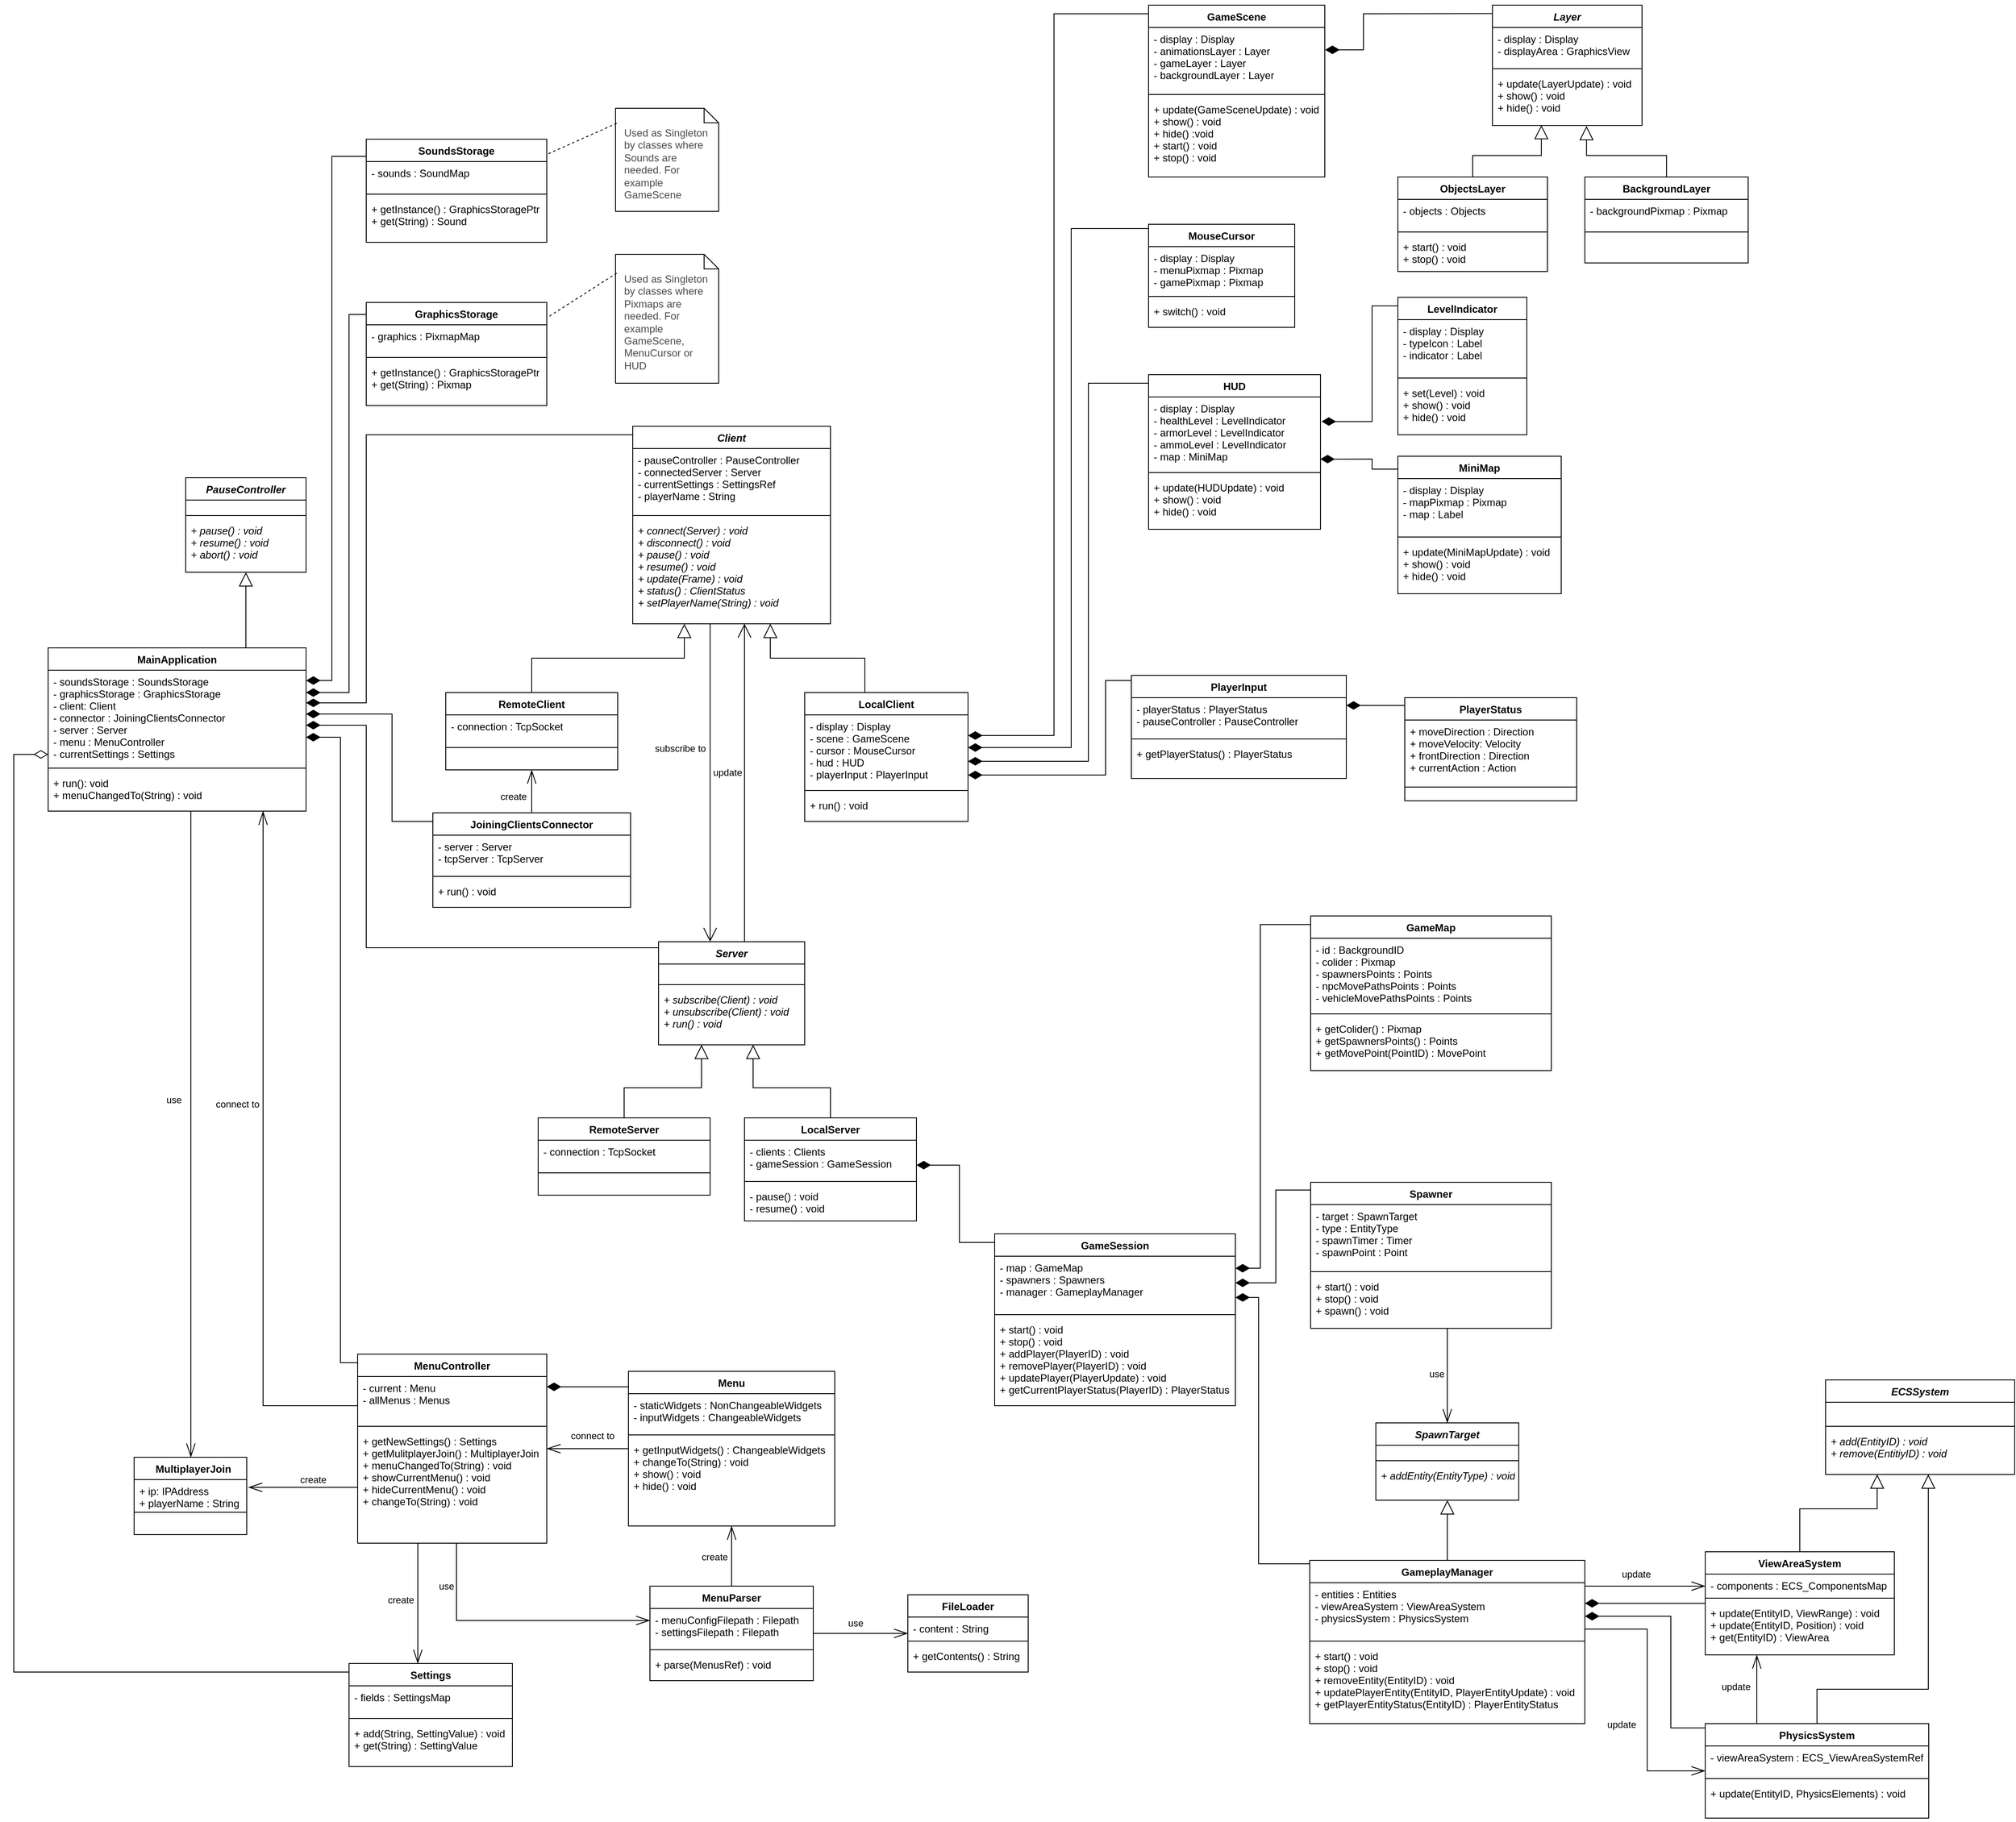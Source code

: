 <mxfile version="28.0.4">
  <diagram id="ybjzXieHyn0JRRMIvnlo" name="Strona-1">
    <mxGraphModel dx="1930" dy="2422" grid="1" gridSize="10" guides="1" tooltips="1" connect="1" arrows="0" fold="1" page="1" pageScale="1" pageWidth="827" pageHeight="1169" math="0" shadow="0">
      <root>
        <mxCell id="0" />
        <mxCell id="1" parent="0" />
        <mxCell id="UTBrPVDNq_zUBes7hR2i-1" value="MainApplication" style="swimlane;fontStyle=1;align=center;verticalAlign=top;childLayout=stackLayout;horizontal=1;startSize=26;horizontalStack=0;resizeParent=1;resizeParentMax=0;resizeLast=0;collapsible=1;marginBottom=0;" parent="1" vertex="1">
          <mxGeometry x="140" y="-282" width="300" height="190" as="geometry" />
        </mxCell>
        <mxCell id="UTBrPVDNq_zUBes7hR2i-2" value="- soundsStorage : SoundsStorage&#xa;- graphicsStorage : GraphicsStorage&#xa;- client: Client&#xa;- connector : JoiningClientsConnector&#xa;- server : Server&#xa;- menu : MenuController&#xa;- currentSettings : Settings&#xa;" style="text;strokeColor=none;fillColor=none;align=left;verticalAlign=top;spacingLeft=4;spacingRight=4;overflow=hidden;rotatable=0;points=[[0,0.5],[1,0.5]];portConstraint=eastwest;" parent="UTBrPVDNq_zUBes7hR2i-1" vertex="1">
          <mxGeometry y="26" width="300" height="110" as="geometry" />
        </mxCell>
        <mxCell id="UTBrPVDNq_zUBes7hR2i-3" value="" style="line;strokeWidth=1;fillColor=none;align=left;verticalAlign=middle;spacingTop=-1;spacingLeft=3;spacingRight=3;rotatable=0;labelPosition=right;points=[];portConstraint=eastwest;" parent="UTBrPVDNq_zUBes7hR2i-1" vertex="1">
          <mxGeometry y="136" width="300" height="8" as="geometry" />
        </mxCell>
        <mxCell id="UTBrPVDNq_zUBes7hR2i-4" value="+ run(): void&#xa;+ menuChangedTo(String) : void" style="text;strokeColor=none;fillColor=none;align=left;verticalAlign=top;spacingLeft=4;spacingRight=4;overflow=hidden;rotatable=0;points=[[0,0.5],[1,0.5]];portConstraint=eastwest;" parent="UTBrPVDNq_zUBes7hR2i-1" vertex="1">
          <mxGeometry y="144" width="300" height="46" as="geometry" />
        </mxCell>
        <mxCell id="rLUBzJlDn_tjM5czwzCR-1" style="edgeStyle=orthogonalEdgeStyle;rounded=0;orthogonalLoop=1;jettySize=auto;html=1;endArrow=open;endFill=0;endSize=14;" parent="1" source="G27WGiiaCzAnjPOhc22A-13" target="in2eyDOJDBMRCDKq5YES-4" edge="1">
          <mxGeometry relative="1" as="geometry">
            <Array as="points">
              <mxPoint x="910" y="-270" />
              <mxPoint x="910" y="-270" />
            </Array>
          </mxGeometry>
        </mxCell>
        <mxCell id="rLUBzJlDn_tjM5czwzCR-2" value="subscribe to" style="edgeLabel;html=1;align=center;verticalAlign=middle;resizable=0;points=[];" parent="rLUBzJlDn_tjM5czwzCR-1" vertex="1" connectable="0">
          <mxGeometry x="-0.233" y="-1" relative="1" as="geometry">
            <mxPoint x="-34" y="3" as="offset" />
          </mxGeometry>
        </mxCell>
        <mxCell id="5MO2-bn_FhInQiJJIIUL-11" style="edgeStyle=orthogonalEdgeStyle;rounded=0;orthogonalLoop=1;jettySize=auto;html=1;endArrow=block;endFill=0;endSize=14;" parent="1" source="UTBrPVDNq_zUBes7hR2i-1" target="5MO2-bn_FhInQiJJIIUL-12" edge="1">
          <mxGeometry relative="1" as="geometry">
            <mxPoint x="1125.029" y="-310" as="targetPoint" />
            <Array as="points">
              <mxPoint x="370" y="-330" />
              <mxPoint x="370" y="-330" />
            </Array>
          </mxGeometry>
        </mxCell>
        <mxCell id="UTBrPVDNq_zUBes7hR2i-5" value="LocalClient" style="swimlane;fontStyle=1;align=center;verticalAlign=top;childLayout=stackLayout;horizontal=1;startSize=26;horizontalStack=0;resizeParent=1;resizeParentMax=0;resizeLast=0;collapsible=1;marginBottom=0;" parent="1" vertex="1">
          <mxGeometry x="1020" y="-230" width="190" height="150" as="geometry" />
        </mxCell>
        <mxCell id="UTBrPVDNq_zUBes7hR2i-6" value="- display : Display&#xa;- scene : GameScene&#xa;- cursor : MouseCursor&#xa;- hud : HUD&#xa;- playerInput : PlayerInput&#xa;" style="text;strokeColor=none;fillColor=none;align=left;verticalAlign=top;spacingLeft=4;spacingRight=4;overflow=hidden;rotatable=0;points=[[0,0.5],[1,0.5]];portConstraint=eastwest;" parent="UTBrPVDNq_zUBes7hR2i-5" vertex="1">
          <mxGeometry y="26" width="190" height="84" as="geometry" />
        </mxCell>
        <mxCell id="UTBrPVDNq_zUBes7hR2i-7" value="" style="line;strokeWidth=1;fillColor=none;align=left;verticalAlign=middle;spacingTop=-1;spacingLeft=3;spacingRight=3;rotatable=0;labelPosition=right;points=[];portConstraint=eastwest;" parent="UTBrPVDNq_zUBes7hR2i-5" vertex="1">
          <mxGeometry y="110" width="190" height="8" as="geometry" />
        </mxCell>
        <mxCell id="UTBrPVDNq_zUBes7hR2i-8" value="+ run() : void" style="text;strokeColor=none;fillColor=none;align=left;verticalAlign=top;spacingLeft=4;spacingRight=4;overflow=hidden;rotatable=0;points=[[0,0.5],[1,0.5]];portConstraint=eastwest;" parent="UTBrPVDNq_zUBes7hR2i-5" vertex="1">
          <mxGeometry y="118" width="190" height="32" as="geometry" />
        </mxCell>
        <mxCell id="UTBrPVDNq_zUBes7hR2i-9" style="edgeStyle=orthogonalEdgeStyle;rounded=0;orthogonalLoop=1;jettySize=auto;html=1;endArrow=diamondThin;endFill=1;endSize=14;" parent="1" source="G27WGiiaCzAnjPOhc22A-13" target="UTBrPVDNq_zUBes7hR2i-2" edge="1">
          <mxGeometry relative="1" as="geometry">
            <Array as="points">
              <mxPoint x="510" y="-530" />
              <mxPoint x="510" y="-218" />
            </Array>
            <mxPoint x="850" y="-472.002" as="sourcePoint" />
            <mxPoint x="440.0" y="-212.108" as="targetPoint" />
          </mxGeometry>
        </mxCell>
        <mxCell id="UTBrPVDNq_zUBes7hR2i-14" style="edgeStyle=orthogonalEdgeStyle;rounded=0;orthogonalLoop=1;jettySize=auto;html=1;endArrow=diamondThin;endFill=1;endSize=14;" parent="1" source="UTBrPVDNq_zUBes7hR2i-10" edge="1">
          <mxGeometry relative="1" as="geometry">
            <Array as="points">
              <mxPoint x="480" y="550" />
              <mxPoint x="480" y="-178" />
            </Array>
            <mxPoint x="530" y="539" as="sourcePoint" />
            <mxPoint x="440.0" y="-178.0" as="targetPoint" />
          </mxGeometry>
        </mxCell>
        <mxCell id="UTBrPVDNq_zUBes7hR2i-49" style="edgeStyle=orthogonalEdgeStyle;rounded=0;orthogonalLoop=1;jettySize=auto;html=1;endArrow=openThin;endFill=0;endSize=14;" parent="1" source="UTBrPVDNq_zUBes7hR2i-10" target="UTBrPVDNq_zUBes7hR2i-1" edge="1">
          <mxGeometry relative="1" as="geometry">
            <Array as="points">
              <mxPoint x="390" y="600" />
            </Array>
          </mxGeometry>
        </mxCell>
        <mxCell id="UTBrPVDNq_zUBes7hR2i-50" value="connect to" style="edgeLabel;html=1;align=center;verticalAlign=middle;resizable=0;points=[];" parent="UTBrPVDNq_zUBes7hR2i-49" vertex="1" connectable="0">
          <mxGeometry x="0.108" y="-1" relative="1" as="geometry">
            <mxPoint x="-31" y="-17" as="offset" />
          </mxGeometry>
        </mxCell>
        <mxCell id="UTBrPVDNq_zUBes7hR2i-10" value="MenuController" style="swimlane;fontStyle=1;align=center;verticalAlign=top;childLayout=stackLayout;horizontal=1;startSize=26;horizontalStack=0;resizeParent=1;resizeParentMax=0;resizeLast=0;collapsible=1;marginBottom=0;" parent="1" vertex="1">
          <mxGeometry x="500" y="540" width="220" height="220" as="geometry" />
        </mxCell>
        <mxCell id="UTBrPVDNq_zUBes7hR2i-11" value="- current : Menu&#xa;- allMenus : Menus" style="text;strokeColor=none;fillColor=none;align=left;verticalAlign=top;spacingLeft=4;spacingRight=4;overflow=hidden;rotatable=0;points=[[0,0.5],[1,0.5]];portConstraint=eastwest;" parent="UTBrPVDNq_zUBes7hR2i-10" vertex="1">
          <mxGeometry y="26" width="220" height="54" as="geometry" />
        </mxCell>
        <mxCell id="UTBrPVDNq_zUBes7hR2i-12" value="" style="line;strokeWidth=1;fillColor=none;align=left;verticalAlign=middle;spacingTop=-1;spacingLeft=3;spacingRight=3;rotatable=0;labelPosition=right;points=[];portConstraint=eastwest;" parent="UTBrPVDNq_zUBes7hR2i-10" vertex="1">
          <mxGeometry y="80" width="220" height="8" as="geometry" />
        </mxCell>
        <mxCell id="UTBrPVDNq_zUBes7hR2i-13" value="+ getNewSettings() : Settings&#xa;+ getMulitplayerJoin() : MultiplayerJoin&#xa;+ menuChangedTo(String) : void&#xa;+ showCurrentMenu() : void&#xa;+ hideCurrentMenu() : void&#xa;+ changeTo(String) : void" style="text;strokeColor=none;fillColor=none;align=left;verticalAlign=top;spacingLeft=4;spacingRight=4;overflow=hidden;rotatable=0;points=[[0,0.5],[1,0.5]];portConstraint=eastwest;" parent="UTBrPVDNq_zUBes7hR2i-10" vertex="1">
          <mxGeometry y="88" width="220" height="132" as="geometry" />
        </mxCell>
        <mxCell id="UTBrPVDNq_zUBes7hR2i-20" style="edgeStyle=orthogonalEdgeStyle;rounded=0;orthogonalLoop=1;jettySize=auto;html=1;entryX=1;entryY=0.222;entryDx=0;entryDy=0;entryPerimeter=0;endArrow=diamondThin;endFill=1;endSize=14;" parent="1" source="UTBrPVDNq_zUBes7hR2i-15" target="UTBrPVDNq_zUBes7hR2i-11" edge="1">
          <mxGeometry relative="1" as="geometry">
            <Array as="points">
              <mxPoint x="770" y="578" />
              <mxPoint x="770" y="578" />
            </Array>
          </mxGeometry>
        </mxCell>
        <mxCell id="UTBrPVDNq_zUBes7hR2i-51" style="edgeStyle=orthogonalEdgeStyle;rounded=0;orthogonalLoop=1;jettySize=auto;html=1;endArrow=openThin;endFill=0;endSize=14;" parent="1" source="UTBrPVDNq_zUBes7hR2i-15" target="UTBrPVDNq_zUBes7hR2i-10" edge="1">
          <mxGeometry relative="1" as="geometry">
            <Array as="points">
              <mxPoint x="625" y="630" />
            </Array>
          </mxGeometry>
        </mxCell>
        <mxCell id="UTBrPVDNq_zUBes7hR2i-52" value="connect to" style="edgeLabel;html=1;align=center;verticalAlign=middle;resizable=0;points=[];" parent="UTBrPVDNq_zUBes7hR2i-51" vertex="1" connectable="0">
          <mxGeometry x="-0.211" y="-1" relative="1" as="geometry">
            <mxPoint x="-5" y="-14" as="offset" />
          </mxGeometry>
        </mxCell>
        <mxCell id="UTBrPVDNq_zUBes7hR2i-15" value="Menu" style="swimlane;fontStyle=1;align=center;verticalAlign=top;childLayout=stackLayout;horizontal=1;startSize=26;horizontalStack=0;resizeParent=1;resizeParentMax=0;resizeLast=0;collapsible=1;marginBottom=0;" parent="1" vertex="1">
          <mxGeometry x="815" y="560" width="240" height="180" as="geometry" />
        </mxCell>
        <mxCell id="UTBrPVDNq_zUBes7hR2i-16" value="- staticWidgets : NonChangeableWidgets&#xa;- inputWidgets : ChangeableWidgets" style="text;strokeColor=none;fillColor=none;align=left;verticalAlign=top;spacingLeft=4;spacingRight=4;overflow=hidden;rotatable=0;points=[[0,0.5],[1,0.5]];portConstraint=eastwest;" parent="UTBrPVDNq_zUBes7hR2i-15" vertex="1">
          <mxGeometry y="26" width="240" height="44" as="geometry" />
        </mxCell>
        <mxCell id="UTBrPVDNq_zUBes7hR2i-17" value="" style="line;strokeWidth=1;fillColor=none;align=left;verticalAlign=middle;spacingTop=-1;spacingLeft=3;spacingRight=3;rotatable=0;labelPosition=right;points=[];portConstraint=eastwest;" parent="UTBrPVDNq_zUBes7hR2i-15" vertex="1">
          <mxGeometry y="70" width="240" height="8" as="geometry" />
        </mxCell>
        <mxCell id="UTBrPVDNq_zUBes7hR2i-18" value="+ getInputWidgets() : ChangeableWidgets&#xa;+ changeTo(String) : void&#xa;+ show() : void&#xa;+ hide() : void" style="text;strokeColor=none;fillColor=none;align=left;verticalAlign=top;spacingLeft=4;spacingRight=4;overflow=hidden;rotatable=0;points=[[0,0.5],[1,0.5]];portConstraint=eastwest;" parent="UTBrPVDNq_zUBes7hR2i-15" vertex="1">
          <mxGeometry y="78" width="240" height="102" as="geometry" />
        </mxCell>
        <mxCell id="UTBrPVDNq_zUBes7hR2i-25" style="edgeStyle=orthogonalEdgeStyle;rounded=0;orthogonalLoop=1;jettySize=auto;html=1;endArrow=diamondThin;endFill=1;endSize=14;" parent="1" target="UTBrPVDNq_zUBes7hR2i-2" edge="1">
          <mxGeometry relative="1" as="geometry">
            <Array as="points">
              <mxPoint x="510" y="67" />
              <mxPoint x="510" y="-192" />
            </Array>
            <mxPoint x="850" y="67" as="sourcePoint" />
            <mxPoint x="440" y="-183" as="targetPoint" />
          </mxGeometry>
        </mxCell>
        <mxCell id="rLUBzJlDn_tjM5czwzCR-3" value="update" style="edgeStyle=orthogonalEdgeStyle;rounded=0;orthogonalLoop=1;jettySize=auto;html=1;endArrow=open;endFill=0;endSize=14;" parent="1" source="in2eyDOJDBMRCDKq5YES-4" target="G27WGiiaCzAnjPOhc22A-13" edge="1">
          <mxGeometry x="0.061" y="20" relative="1" as="geometry">
            <Array as="points">
              <mxPoint x="950" y="-200" />
              <mxPoint x="950" y="-200" />
            </Array>
            <mxPoint y="-1" as="offset" />
          </mxGeometry>
        </mxCell>
        <mxCell id="UTBrPVDNq_zUBes7hR2i-21" value="LocalServer" style="swimlane;fontStyle=1;align=center;verticalAlign=top;childLayout=stackLayout;horizontal=1;startSize=26;horizontalStack=0;resizeParent=1;resizeParentMax=0;resizeLast=0;collapsible=1;marginBottom=0;" parent="1" vertex="1">
          <mxGeometry x="950" y="265" width="200" height="120" as="geometry" />
        </mxCell>
        <mxCell id="UTBrPVDNq_zUBes7hR2i-22" value="- clients : Clients&#xa;- gameSession : GameSession" style="text;strokeColor=none;fillColor=none;align=left;verticalAlign=top;spacingLeft=4;spacingRight=4;overflow=hidden;rotatable=0;points=[[0,0.5],[1,0.5]];portConstraint=eastwest;" parent="UTBrPVDNq_zUBes7hR2i-21" vertex="1">
          <mxGeometry y="26" width="200" height="44" as="geometry" />
        </mxCell>
        <mxCell id="UTBrPVDNq_zUBes7hR2i-23" value="" style="line;strokeWidth=1;fillColor=none;align=left;verticalAlign=middle;spacingTop=-1;spacingLeft=3;spacingRight=3;rotatable=0;labelPosition=right;points=[];portConstraint=eastwest;" parent="UTBrPVDNq_zUBes7hR2i-21" vertex="1">
          <mxGeometry y="70" width="200" height="8" as="geometry" />
        </mxCell>
        <mxCell id="UTBrPVDNq_zUBes7hR2i-24" value="- pause() : void&#xa;- resume() : void" style="text;strokeColor=none;fillColor=none;align=left;verticalAlign=top;spacingLeft=4;spacingRight=4;overflow=hidden;rotatable=0;points=[[0,0.5],[1,0.5]];portConstraint=eastwest;" parent="UTBrPVDNq_zUBes7hR2i-21" vertex="1">
          <mxGeometry y="78" width="200" height="42" as="geometry" />
        </mxCell>
        <mxCell id="UTBrPVDNq_zUBes7hR2i-43" style="edgeStyle=orthogonalEdgeStyle;rounded=0;orthogonalLoop=1;jettySize=auto;html=1;endArrow=diamondThin;endFill=1;endSize=14;" parent="1" edge="1">
          <mxGeometry relative="1" as="geometry">
            <Array as="points">
              <mxPoint x="1420" y="-1020" />
              <mxPoint x="1310" y="-1020" />
              <mxPoint x="1310" y="-180" />
            </Array>
            <mxPoint x="1420" y="-1010" as="sourcePoint" />
            <mxPoint x="1210" y="-180.0" as="targetPoint" />
          </mxGeometry>
        </mxCell>
        <mxCell id="UTBrPVDNq_zUBes7hR2i-26" value="GameScene" style="swimlane;fontStyle=1;align=center;verticalAlign=top;childLayout=stackLayout;horizontal=1;startSize=26;horizontalStack=0;resizeParent=1;resizeParentMax=0;resizeLast=0;collapsible=1;marginBottom=0;" parent="1" vertex="1">
          <mxGeometry x="1420" y="-1030" width="205" height="200" as="geometry" />
        </mxCell>
        <mxCell id="UTBrPVDNq_zUBes7hR2i-27" value="- display : Display&#xa;- animationsLayer : Layer&#xa;- gameLayer : Layer&#xa;- backgroundLayer : Layer&#xa;" style="text;strokeColor=none;fillColor=none;align=left;verticalAlign=top;spacingLeft=4;spacingRight=4;overflow=hidden;rotatable=0;points=[[0,0.5],[1,0.5]];portConstraint=eastwest;" parent="UTBrPVDNq_zUBes7hR2i-26" vertex="1">
          <mxGeometry y="26" width="205" height="74" as="geometry" />
        </mxCell>
        <mxCell id="UTBrPVDNq_zUBes7hR2i-28" value="" style="line;strokeWidth=1;fillColor=none;align=left;verticalAlign=middle;spacingTop=-1;spacingLeft=3;spacingRight=3;rotatable=0;labelPosition=right;points=[];portConstraint=eastwest;" parent="UTBrPVDNq_zUBes7hR2i-26" vertex="1">
          <mxGeometry y="100" width="205" height="8" as="geometry" />
        </mxCell>
        <mxCell id="UTBrPVDNq_zUBes7hR2i-29" value="+ update(GameSceneUpdate) : void&#xa;+ show() : void&#xa;+ hide() :void&#xa;+ start() : void&#xa;+ stop() : void&#xa;" style="text;strokeColor=none;fillColor=none;align=left;verticalAlign=top;spacingLeft=4;spacingRight=4;overflow=hidden;rotatable=0;points=[[0,0.5],[1,0.5]];portConstraint=eastwest;" parent="UTBrPVDNq_zUBes7hR2i-26" vertex="1">
          <mxGeometry y="108" width="205" height="92" as="geometry" />
        </mxCell>
        <mxCell id="UTBrPVDNq_zUBes7hR2i-44" style="edgeStyle=orthogonalEdgeStyle;rounded=0;orthogonalLoop=1;jettySize=auto;html=1;endArrow=diamondThin;endFill=1;endSize=14;" parent="1" source="VLuqZ6IwxMBX5vIu2LNy-3" edge="1">
          <mxGeometry relative="1" as="geometry">
            <Array as="points">
              <mxPoint x="1330" y="-770" />
              <mxPoint x="1330" y="-166" />
            </Array>
            <mxPoint x="1420" y="-756" as="sourcePoint" />
            <mxPoint x="1210" y="-166.0" as="targetPoint" />
          </mxGeometry>
        </mxCell>
        <mxCell id="UTBrPVDNq_zUBes7hR2i-45" style="edgeStyle=orthogonalEdgeStyle;rounded=0;orthogonalLoop=1;jettySize=auto;html=1;endArrow=diamondThin;endFill=1;endSize=14;" parent="1" source="UTBrPVDNq_zUBes7hR2i-34" target="UTBrPVDNq_zUBes7hR2i-6" edge="1">
          <mxGeometry relative="1" as="geometry">
            <Array as="points">
              <mxPoint x="1350" y="-590" />
              <mxPoint x="1350" y="-150" />
            </Array>
          </mxGeometry>
        </mxCell>
        <mxCell id="UTBrPVDNq_zUBes7hR2i-34" value="HUD" style="swimlane;fontStyle=1;align=center;verticalAlign=top;childLayout=stackLayout;horizontal=1;startSize=26;horizontalStack=0;resizeParent=1;resizeParentMax=0;resizeLast=0;collapsible=1;marginBottom=0;" parent="1" vertex="1">
          <mxGeometry x="1420" y="-600" width="200" height="180" as="geometry" />
        </mxCell>
        <mxCell id="UTBrPVDNq_zUBes7hR2i-35" value="- display : Display&#xa;- healthLevel : LevelIndicator&#xa;- armorLevel : LevelIndicator&#xa;- ammoLevel : LevelIndicator&#xa;- map : MiniMap " style="text;strokeColor=none;fillColor=none;align=left;verticalAlign=top;spacingLeft=4;spacingRight=4;overflow=hidden;rotatable=0;points=[[0,0.5],[1,0.5]];portConstraint=eastwest;" parent="UTBrPVDNq_zUBes7hR2i-34" vertex="1">
          <mxGeometry y="26" width="200" height="84" as="geometry" />
        </mxCell>
        <mxCell id="UTBrPVDNq_zUBes7hR2i-36" value="" style="line;strokeWidth=1;fillColor=none;align=left;verticalAlign=middle;spacingTop=-1;spacingLeft=3;spacingRight=3;rotatable=0;labelPosition=right;points=[];portConstraint=eastwest;" parent="UTBrPVDNq_zUBes7hR2i-34" vertex="1">
          <mxGeometry y="110" width="200" height="8" as="geometry" />
        </mxCell>
        <mxCell id="UTBrPVDNq_zUBes7hR2i-37" value="+ update(HUDUpdate) : void&#xa;+ show() : void&#xa;+ hide() : void" style="text;strokeColor=none;fillColor=none;align=left;verticalAlign=top;spacingLeft=4;spacingRight=4;overflow=hidden;rotatable=0;points=[[0,0.5],[1,0.5]];portConstraint=eastwest;" parent="UTBrPVDNq_zUBes7hR2i-34" vertex="1">
          <mxGeometry y="118" width="200" height="62" as="geometry" />
        </mxCell>
        <mxCell id="VLuqZ6IwxMBX5vIu2LNy-3" value="MouseCursor" style="swimlane;fontStyle=1;align=center;verticalAlign=top;childLayout=stackLayout;horizontal=1;startSize=26;horizontalStack=0;resizeParent=1;resizeParentMax=0;resizeLast=0;collapsible=1;marginBottom=0;" parent="1" vertex="1">
          <mxGeometry x="1420" y="-775" width="170" height="120" as="geometry" />
        </mxCell>
        <mxCell id="VLuqZ6IwxMBX5vIu2LNy-4" value="- display : Display&#xa;- menuPixmap : Pixmap&#xa;- gamePixmap : Pixmap" style="text;strokeColor=none;fillColor=none;align=left;verticalAlign=top;spacingLeft=4;spacingRight=4;overflow=hidden;rotatable=0;points=[[0,0.5],[1,0.5]];portConstraint=eastwest;" parent="VLuqZ6IwxMBX5vIu2LNy-3" vertex="1">
          <mxGeometry y="26" width="170" height="54" as="geometry" />
        </mxCell>
        <mxCell id="VLuqZ6IwxMBX5vIu2LNy-5" value="" style="line;strokeWidth=1;fillColor=none;align=left;verticalAlign=middle;spacingTop=-1;spacingLeft=3;spacingRight=3;rotatable=0;labelPosition=right;points=[];portConstraint=eastwest;" parent="VLuqZ6IwxMBX5vIu2LNy-3" vertex="1">
          <mxGeometry y="80" width="170" height="8" as="geometry" />
        </mxCell>
        <mxCell id="VLuqZ6IwxMBX5vIu2LNy-6" value="+ switch() : void" style="text;strokeColor=none;fillColor=none;align=left;verticalAlign=top;spacingLeft=4;spacingRight=4;overflow=hidden;rotatable=0;points=[[0,0.5],[1,0.5]];portConstraint=eastwest;" parent="VLuqZ6IwxMBX5vIu2LNy-3" vertex="1">
          <mxGeometry y="88" width="170" height="32" as="geometry" />
        </mxCell>
        <mxCell id="VLuqZ6IwxMBX5vIu2LNy-15" style="edgeStyle=orthogonalEdgeStyle;rounded=0;orthogonalLoop=1;jettySize=auto;html=1;entryX=1.006;entryY=0.34;entryDx=0;entryDy=0;entryPerimeter=0;endArrow=diamondThin;endFill=1;endSize=14;" parent="1" source="VLuqZ6IwxMBX5vIu2LNy-7" target="UTBrPVDNq_zUBes7hR2i-35" edge="1">
          <mxGeometry relative="1" as="geometry">
            <Array as="points">
              <mxPoint x="1680" y="-680" />
              <mxPoint x="1680" y="-545" />
            </Array>
          </mxGeometry>
        </mxCell>
        <mxCell id="VLuqZ6IwxMBX5vIu2LNy-7" value="LevelIndicator" style="swimlane;fontStyle=1;align=center;verticalAlign=top;childLayout=stackLayout;horizontal=1;startSize=26;horizontalStack=0;resizeParent=1;resizeParentMax=0;resizeLast=0;collapsible=1;marginBottom=0;" parent="1" vertex="1">
          <mxGeometry x="1710" y="-690" width="150" height="160" as="geometry" />
        </mxCell>
        <mxCell id="VLuqZ6IwxMBX5vIu2LNy-8" value="- display : Display&#xa;- typeIcon : Label&#xa;- indicator : Label" style="text;strokeColor=none;fillColor=none;align=left;verticalAlign=top;spacingLeft=4;spacingRight=4;overflow=hidden;rotatable=0;points=[[0,0.5],[1,0.5]];portConstraint=eastwest;" parent="VLuqZ6IwxMBX5vIu2LNy-7" vertex="1">
          <mxGeometry y="26" width="150" height="64" as="geometry" />
        </mxCell>
        <mxCell id="VLuqZ6IwxMBX5vIu2LNy-9" value="" style="line;strokeWidth=1;fillColor=none;align=left;verticalAlign=middle;spacingTop=-1;spacingLeft=3;spacingRight=3;rotatable=0;labelPosition=right;points=[];portConstraint=eastwest;" parent="VLuqZ6IwxMBX5vIu2LNy-7" vertex="1">
          <mxGeometry y="90" width="150" height="8" as="geometry" />
        </mxCell>
        <mxCell id="VLuqZ6IwxMBX5vIu2LNy-10" value="+ set(Level) : void&#xa;+ show() : void&#xa;+ hide() : void" style="text;strokeColor=none;fillColor=none;align=left;verticalAlign=top;spacingLeft=4;spacingRight=4;overflow=hidden;rotatable=0;points=[[0,0.5],[1,0.5]];portConstraint=eastwest;" parent="VLuqZ6IwxMBX5vIu2LNy-7" vertex="1">
          <mxGeometry y="98" width="150" height="62" as="geometry" />
        </mxCell>
        <mxCell id="VLuqZ6IwxMBX5vIu2LNy-16" style="edgeStyle=orthogonalEdgeStyle;rounded=0;orthogonalLoop=1;jettySize=auto;html=1;entryX=0.999;entryY=0.861;entryDx=0;entryDy=0;entryPerimeter=0;endArrow=diamondThin;endFill=1;endSize=14;" parent="1" source="VLuqZ6IwxMBX5vIu2LNy-11" target="UTBrPVDNq_zUBes7hR2i-35" edge="1">
          <mxGeometry relative="1" as="geometry">
            <Array as="points">
              <mxPoint x="1680" y="-490" />
              <mxPoint x="1680" y="-502" />
            </Array>
          </mxGeometry>
        </mxCell>
        <mxCell id="VLuqZ6IwxMBX5vIu2LNy-11" value="MiniMap" style="swimlane;fontStyle=1;align=center;verticalAlign=top;childLayout=stackLayout;horizontal=1;startSize=26;horizontalStack=0;resizeParent=1;resizeParentMax=0;resizeLast=0;collapsible=1;marginBottom=0;" parent="1" vertex="1">
          <mxGeometry x="1710" y="-505" width="190" height="160" as="geometry" />
        </mxCell>
        <mxCell id="VLuqZ6IwxMBX5vIu2LNy-12" value="- display : Display&#xa;- mapPixmap : Pixmap&#xa;- map : Label" style="text;strokeColor=none;fillColor=none;align=left;verticalAlign=top;spacingLeft=4;spacingRight=4;overflow=hidden;rotatable=0;points=[[0,0.5],[1,0.5]];portConstraint=eastwest;" parent="VLuqZ6IwxMBX5vIu2LNy-11" vertex="1">
          <mxGeometry y="26" width="190" height="64" as="geometry" />
        </mxCell>
        <mxCell id="VLuqZ6IwxMBX5vIu2LNy-13" value="" style="line;strokeWidth=1;fillColor=none;align=left;verticalAlign=middle;spacingTop=-1;spacingLeft=3;spacingRight=3;rotatable=0;labelPosition=right;points=[];portConstraint=eastwest;" parent="VLuqZ6IwxMBX5vIu2LNy-11" vertex="1">
          <mxGeometry y="90" width="190" height="8" as="geometry" />
        </mxCell>
        <mxCell id="VLuqZ6IwxMBX5vIu2LNy-14" value="+ update(MiniMapUpdate) : void&#xa;+ show() : void&#xa;+ hide() : void" style="text;strokeColor=none;fillColor=none;align=left;verticalAlign=top;spacingLeft=4;spacingRight=4;overflow=hidden;rotatable=0;points=[[0,0.5],[1,0.5]];portConstraint=eastwest;" parent="VLuqZ6IwxMBX5vIu2LNy-11" vertex="1">
          <mxGeometry y="98" width="190" height="62" as="geometry" />
        </mxCell>
        <mxCell id="VLuqZ6IwxMBX5vIu2LNy-21" style="edgeStyle=orthogonalEdgeStyle;rounded=0;orthogonalLoop=1;jettySize=auto;html=1;entryX=1.002;entryY=0.351;entryDx=0;entryDy=0;entryPerimeter=0;endArrow=diamondThin;endFill=1;endSize=14;exitX=0.004;exitY=0.069;exitDx=0;exitDy=0;exitPerimeter=0;" parent="1" source="VLuqZ6IwxMBX5vIu2LNy-17" target="UTBrPVDNq_zUBes7hR2i-27" edge="1">
          <mxGeometry relative="1" as="geometry">
            <Array as="points">
              <mxPoint x="1818" y="-1020" />
              <mxPoint x="1670" y="-1020" />
              <mxPoint x="1670" y="-978" />
            </Array>
          </mxGeometry>
        </mxCell>
        <mxCell id="VLuqZ6IwxMBX5vIu2LNy-17" value="Layer" style="swimlane;fontStyle=3;align=center;verticalAlign=top;childLayout=stackLayout;horizontal=1;startSize=26;horizontalStack=0;resizeParent=1;resizeParentMax=0;resizeLast=0;collapsible=1;marginBottom=0;" parent="1" vertex="1">
          <mxGeometry x="1820" y="-1030" width="174" height="140" as="geometry" />
        </mxCell>
        <mxCell id="VLuqZ6IwxMBX5vIu2LNy-18" value="- display : Display&#xa;- displayArea : GraphicsView&#xa;" style="text;strokeColor=none;fillColor=none;align=left;verticalAlign=top;spacingLeft=4;spacingRight=4;overflow=hidden;rotatable=0;points=[[0,0.5],[1,0.5]];portConstraint=eastwest;" parent="VLuqZ6IwxMBX5vIu2LNy-17" vertex="1">
          <mxGeometry y="26" width="174" height="44" as="geometry" />
        </mxCell>
        <mxCell id="VLuqZ6IwxMBX5vIu2LNy-19" value="" style="line;strokeWidth=1;fillColor=none;align=left;verticalAlign=middle;spacingTop=-1;spacingLeft=3;spacingRight=3;rotatable=0;labelPosition=right;points=[];portConstraint=eastwest;" parent="VLuqZ6IwxMBX5vIu2LNy-17" vertex="1">
          <mxGeometry y="70" width="174" height="8" as="geometry" />
        </mxCell>
        <mxCell id="VLuqZ6IwxMBX5vIu2LNy-20" value="+ update(LayerUpdate) : void&#xa;+ show() : void&#xa;+ hide() : void" style="text;strokeColor=none;fillColor=none;align=left;verticalAlign=top;spacingLeft=4;spacingRight=4;overflow=hidden;rotatable=0;points=[[0,0.5],[1,0.5]];portConstraint=eastwest;" parent="VLuqZ6IwxMBX5vIu2LNy-17" vertex="1">
          <mxGeometry y="78" width="174" height="62" as="geometry" />
        </mxCell>
        <mxCell id="VLuqZ6IwxMBX5vIu2LNy-36" style="edgeStyle=orthogonalEdgeStyle;rounded=0;orthogonalLoop=1;jettySize=auto;html=1;endArrow=block;endFill=0;endSize=14;entryX=0.327;entryY=0.993;entryDx=0;entryDy=0;entryPerimeter=0;" parent="1" source="VLuqZ6IwxMBX5vIu2LNy-26" target="VLuqZ6IwxMBX5vIu2LNy-20" edge="1">
          <mxGeometry relative="1" as="geometry" />
        </mxCell>
        <mxCell id="VLuqZ6IwxMBX5vIu2LNy-26" value="ObjectsLayer" style="swimlane;fontStyle=1;align=center;verticalAlign=top;childLayout=stackLayout;horizontal=1;startSize=26;horizontalStack=0;resizeParent=1;resizeParentMax=0;resizeLast=0;collapsible=1;marginBottom=0;" parent="1" vertex="1">
          <mxGeometry x="1710" y="-830" width="174" height="110" as="geometry" />
        </mxCell>
        <mxCell id="VLuqZ6IwxMBX5vIu2LNy-27" value="- objects : Objects&#xa;" style="text;strokeColor=none;fillColor=none;align=left;verticalAlign=top;spacingLeft=4;spacingRight=4;overflow=hidden;rotatable=0;points=[[0,0.5],[1,0.5]];portConstraint=eastwest;" parent="VLuqZ6IwxMBX5vIu2LNy-26" vertex="1">
          <mxGeometry y="26" width="174" height="34" as="geometry" />
        </mxCell>
        <mxCell id="VLuqZ6IwxMBX5vIu2LNy-28" value="" style="line;strokeWidth=1;fillColor=none;align=left;verticalAlign=middle;spacingTop=-1;spacingLeft=3;spacingRight=3;rotatable=0;labelPosition=right;points=[];portConstraint=eastwest;" parent="VLuqZ6IwxMBX5vIu2LNy-26" vertex="1">
          <mxGeometry y="60" width="174" height="8" as="geometry" />
        </mxCell>
        <mxCell id="VLuqZ6IwxMBX5vIu2LNy-29" value="+ start() : void&#xa;+ stop() : void" style="text;strokeColor=none;fillColor=none;align=left;verticalAlign=top;spacingLeft=4;spacingRight=4;overflow=hidden;rotatable=0;points=[[0,0.5],[1,0.5]];portConstraint=eastwest;" parent="VLuqZ6IwxMBX5vIu2LNy-26" vertex="1">
          <mxGeometry y="68" width="174" height="42" as="geometry" />
        </mxCell>
        <mxCell id="VLuqZ6IwxMBX5vIu2LNy-37" style="edgeStyle=orthogonalEdgeStyle;rounded=0;orthogonalLoop=1;jettySize=auto;html=1;entryX=0.629;entryY=1.01;entryDx=0;entryDy=0;entryPerimeter=0;endArrow=block;endFill=0;endSize=14;" parent="1" source="VLuqZ6IwxMBX5vIu2LNy-31" target="VLuqZ6IwxMBX5vIu2LNy-20" edge="1">
          <mxGeometry relative="1" as="geometry" />
        </mxCell>
        <mxCell id="VLuqZ6IwxMBX5vIu2LNy-31" value="BackgroundLayer" style="swimlane;fontStyle=1;align=center;verticalAlign=top;childLayout=stackLayout;horizontal=1;startSize=26;horizontalStack=0;resizeParent=1;resizeParentMax=0;resizeLast=0;collapsible=1;marginBottom=0;" parent="1" vertex="1">
          <mxGeometry x="1927.5" y="-830" width="190" height="100" as="geometry" />
        </mxCell>
        <mxCell id="VLuqZ6IwxMBX5vIu2LNy-32" value="- backgroundPixmap : Pixmap" style="text;strokeColor=none;fillColor=none;align=left;verticalAlign=top;spacingLeft=4;spacingRight=4;overflow=hidden;rotatable=0;points=[[0,0.5],[1,0.5]];portConstraint=eastwest;" parent="VLuqZ6IwxMBX5vIu2LNy-31" vertex="1">
          <mxGeometry y="26" width="190" height="34" as="geometry" />
        </mxCell>
        <mxCell id="VLuqZ6IwxMBX5vIu2LNy-33" value="" style="line;strokeWidth=1;fillColor=none;align=left;verticalAlign=middle;spacingTop=-1;spacingLeft=3;spacingRight=3;rotatable=0;labelPosition=right;points=[];portConstraint=eastwest;" parent="VLuqZ6IwxMBX5vIu2LNy-31" vertex="1">
          <mxGeometry y="60" width="190" height="8" as="geometry" />
        </mxCell>
        <mxCell id="VLuqZ6IwxMBX5vIu2LNy-34" value="  " style="text;strokeColor=none;fillColor=none;align=left;verticalAlign=top;spacingLeft=4;spacingRight=4;overflow=hidden;rotatable=0;points=[[0,0.5],[1,0.5]];portConstraint=eastwest;" parent="VLuqZ6IwxMBX5vIu2LNy-31" vertex="1">
          <mxGeometry y="68" width="190" height="32" as="geometry" />
        </mxCell>
        <mxCell id="5MO2-bn_FhInQiJJIIUL-8" style="edgeStyle=orthogonalEdgeStyle;rounded=0;orthogonalLoop=1;jettySize=auto;html=1;endArrow=diamondThin;endFill=1;endSize=14;" parent="1" edge="1">
          <mxGeometry relative="1" as="geometry">
            <Array as="points">
              <mxPoint x="1370" y="-244" />
              <mxPoint x="1370" y="-134" />
            </Array>
            <mxPoint x="1400" y="-244.0" as="sourcePoint" />
            <mxPoint x="1210" y="-134.0" as="targetPoint" />
          </mxGeometry>
        </mxCell>
        <mxCell id="Ci6YaJO2AyVJbJyurlzy-1" value="PlayerInput" style="swimlane;fontStyle=1;align=center;verticalAlign=top;childLayout=stackLayout;horizontal=1;startSize=26;horizontalStack=0;resizeParent=1;resizeParentMax=0;resizeLast=0;collapsible=1;marginBottom=0;" parent="1" vertex="1">
          <mxGeometry x="1400" y="-250" width="250" height="120" as="geometry" />
        </mxCell>
        <mxCell id="Ci6YaJO2AyVJbJyurlzy-2" value="- playerStatus : PlayerStatus&#xa;- pauseController : PauseController" style="text;strokeColor=none;fillColor=none;align=left;verticalAlign=top;spacingLeft=4;spacingRight=4;overflow=hidden;rotatable=0;points=[[0,0.5],[1,0.5]];portConstraint=eastwest;" parent="Ci6YaJO2AyVJbJyurlzy-1" vertex="1">
          <mxGeometry y="26" width="250" height="44" as="geometry" />
        </mxCell>
        <mxCell id="Ci6YaJO2AyVJbJyurlzy-3" value="" style="line;strokeWidth=1;fillColor=none;align=left;verticalAlign=middle;spacingTop=-1;spacingLeft=3;spacingRight=3;rotatable=0;labelPosition=right;points=[];portConstraint=eastwest;" parent="Ci6YaJO2AyVJbJyurlzy-1" vertex="1">
          <mxGeometry y="70" width="250" height="8" as="geometry" />
        </mxCell>
        <mxCell id="Ci6YaJO2AyVJbJyurlzy-4" value="+ getPlayerStatus() : PlayerStatus&#xa;" style="text;strokeColor=none;fillColor=none;align=left;verticalAlign=top;spacingLeft=4;spacingRight=4;overflow=hidden;rotatable=0;points=[[0,0.5],[1,0.5]];portConstraint=eastwest;" parent="Ci6YaJO2AyVJbJyurlzy-1" vertex="1">
          <mxGeometry y="78" width="250" height="42" as="geometry" />
        </mxCell>
        <mxCell id="5MO2-bn_FhInQiJJIIUL-12" value="PauseController" style="swimlane;fontStyle=3;align=center;verticalAlign=top;childLayout=stackLayout;horizontal=1;startSize=26;horizontalStack=0;resizeParent=1;resizeParentMax=0;resizeLast=0;collapsible=1;marginBottom=0;" parent="1" vertex="1">
          <mxGeometry x="300" y="-480" width="140" height="110" as="geometry" />
        </mxCell>
        <mxCell id="5MO2-bn_FhInQiJJIIUL-13" value=" " style="text;strokeColor=none;fillColor=none;align=left;verticalAlign=top;spacingLeft=4;spacingRight=4;overflow=hidden;rotatable=0;points=[[0,0.5],[1,0.5]];portConstraint=eastwest;" parent="5MO2-bn_FhInQiJJIIUL-12" vertex="1">
          <mxGeometry y="26" width="140" height="14" as="geometry" />
        </mxCell>
        <mxCell id="5MO2-bn_FhInQiJJIIUL-14" value="" style="line;strokeWidth=1;fillColor=none;align=left;verticalAlign=middle;spacingTop=-1;spacingLeft=3;spacingRight=3;rotatable=0;labelPosition=right;points=[];portConstraint=eastwest;" parent="5MO2-bn_FhInQiJJIIUL-12" vertex="1">
          <mxGeometry y="40" width="140" height="8" as="geometry" />
        </mxCell>
        <mxCell id="5MO2-bn_FhInQiJJIIUL-15" value="+ pause() : void&#xa;+ resume() : void&#xa;+ abort() : void" style="text;strokeColor=none;fillColor=none;align=left;verticalAlign=top;spacingLeft=4;spacingRight=4;overflow=hidden;rotatable=0;points=[[0,0.5],[1,0.5]];portConstraint=eastwest;fontStyle=2" parent="5MO2-bn_FhInQiJJIIUL-12" vertex="1">
          <mxGeometry y="48" width="140" height="62" as="geometry" />
        </mxCell>
        <mxCell id="G27WGiiaCzAnjPOhc22A-1" value="MenuParser" style="swimlane;fontStyle=1;align=center;verticalAlign=top;childLayout=stackLayout;horizontal=1;startSize=26;horizontalStack=0;resizeParent=1;resizeParentMax=0;resizeLast=0;collapsible=1;marginBottom=0;" parent="1" vertex="1">
          <mxGeometry x="840" y="810" width="190" height="110" as="geometry" />
        </mxCell>
        <mxCell id="G27WGiiaCzAnjPOhc22A-2" value="- menuConfigFilepath : Filepath&#xa;- settingsFilepath : Filepath" style="text;strokeColor=none;fillColor=none;align=left;verticalAlign=top;spacingLeft=4;spacingRight=4;overflow=hidden;rotatable=0;points=[[0,0.5],[1,0.5]];portConstraint=eastwest;" parent="G27WGiiaCzAnjPOhc22A-1" vertex="1">
          <mxGeometry y="26" width="190" height="44" as="geometry" />
        </mxCell>
        <mxCell id="G27WGiiaCzAnjPOhc22A-3" value="" style="line;strokeWidth=1;fillColor=none;align=left;verticalAlign=middle;spacingTop=-1;spacingLeft=3;spacingRight=3;rotatable=0;labelPosition=right;points=[];portConstraint=eastwest;" parent="G27WGiiaCzAnjPOhc22A-1" vertex="1">
          <mxGeometry y="70" width="190" height="8" as="geometry" />
        </mxCell>
        <mxCell id="G27WGiiaCzAnjPOhc22A-4" value="+ parse(MenusRef) : void" style="text;strokeColor=none;fillColor=none;align=left;verticalAlign=top;spacingLeft=4;spacingRight=4;overflow=hidden;rotatable=0;points=[[0,0.5],[1,0.5]];portConstraint=eastwest;" parent="G27WGiiaCzAnjPOhc22A-1" vertex="1">
          <mxGeometry y="78" width="190" height="32" as="geometry" />
        </mxCell>
        <mxCell id="G27WGiiaCzAnjPOhc22A-5" style="edgeStyle=orthogonalEdgeStyle;rounded=0;orthogonalLoop=1;jettySize=auto;html=1;endArrow=openThin;endFill=0;endSize=14;" parent="1" source="G27WGiiaCzAnjPOhc22A-1" target="UTBrPVDNq_zUBes7hR2i-15" edge="1">
          <mxGeometry relative="1" as="geometry">
            <Array as="points">
              <mxPoint x="900" y="740" />
              <mxPoint x="900" y="740" />
            </Array>
            <mxPoint x="635" y="765" as="sourcePoint" />
            <mxPoint x="635" y="700" as="targetPoint" />
          </mxGeometry>
        </mxCell>
        <mxCell id="G27WGiiaCzAnjPOhc22A-6" value="create" style="edgeLabel;html=1;align=center;verticalAlign=middle;resizable=0;points=[];" parent="G27WGiiaCzAnjPOhc22A-5" vertex="1" connectable="0">
          <mxGeometry x="-0.211" y="-1" relative="1" as="geometry">
            <mxPoint x="-21" y="-7" as="offset" />
          </mxGeometry>
        </mxCell>
        <mxCell id="G27WGiiaCzAnjPOhc22A-7" style="edgeStyle=orthogonalEdgeStyle;rounded=0;orthogonalLoop=1;jettySize=auto;html=1;endArrow=openThin;endFill=0;endSize=14;" parent="1" source="UTBrPVDNq_zUBes7hR2i-10" target="G27WGiiaCzAnjPOhc22A-1" edge="1">
          <mxGeometry relative="1" as="geometry">
            <Array as="points">
              <mxPoint x="615" y="850" />
            </Array>
            <mxPoint x="520" y="550" as="sourcePoint" />
            <mxPoint x="430" y="580" as="targetPoint" />
          </mxGeometry>
        </mxCell>
        <mxCell id="G27WGiiaCzAnjPOhc22A-8" value="use" style="edgeLabel;html=1;align=center;verticalAlign=middle;resizable=0;points=[];" parent="G27WGiiaCzAnjPOhc22A-7" vertex="1" connectable="0">
          <mxGeometry x="-0.211" y="-1" relative="1" as="geometry">
            <mxPoint x="-47" y="-41" as="offset" />
          </mxGeometry>
        </mxCell>
        <mxCell id="G27WGiiaCzAnjPOhc22A-9" value="GameSession" style="swimlane;fontStyle=1;align=center;verticalAlign=top;childLayout=stackLayout;horizontal=1;startSize=26;horizontalStack=0;resizeParent=1;resizeParentMax=0;resizeLast=0;collapsible=1;marginBottom=0;" parent="1" vertex="1">
          <mxGeometry x="1241" y="400" width="280" height="200" as="geometry" />
        </mxCell>
        <mxCell id="G27WGiiaCzAnjPOhc22A-10" value="- map : GameMap&#xa;- spawners : Spawners&#xa;- manager : GameplayManager" style="text;strokeColor=none;fillColor=none;align=left;verticalAlign=top;spacingLeft=4;spacingRight=4;overflow=hidden;rotatable=0;points=[[0,0.5],[1,0.5]];portConstraint=eastwest;fontStyle=0" parent="G27WGiiaCzAnjPOhc22A-9" vertex="1">
          <mxGeometry y="26" width="280" height="64" as="geometry" />
        </mxCell>
        <mxCell id="G27WGiiaCzAnjPOhc22A-11" value="" style="line;strokeWidth=1;fillColor=none;align=left;verticalAlign=middle;spacingTop=-1;spacingLeft=3;spacingRight=3;rotatable=0;labelPosition=right;points=[];portConstraint=eastwest;" parent="G27WGiiaCzAnjPOhc22A-9" vertex="1">
          <mxGeometry y="90" width="280" height="8" as="geometry" />
        </mxCell>
        <mxCell id="G27WGiiaCzAnjPOhc22A-12" value="+ start() : void&#xa;+ stop() : void&#xa;+ addPlayer(PlayerID) : void&#xa;+ removePlayer(PlayerID) : void&#xa;+ updatePlayer(PlayerUpdate) : void&#xa;+ getCurrentPlayerStatus(PlayerID) : PlayerStatus" style="text;strokeColor=none;fillColor=none;align=left;verticalAlign=top;spacingLeft=4;spacingRight=4;overflow=hidden;rotatable=0;points=[[0,0.5],[1,0.5]];portConstraint=eastwest;" parent="G27WGiiaCzAnjPOhc22A-9" vertex="1">
          <mxGeometry y="98" width="280" height="102" as="geometry" />
        </mxCell>
        <mxCell id="G27WGiiaCzAnjPOhc22A-13" value="Client" style="swimlane;fontStyle=3;align=center;verticalAlign=top;childLayout=stackLayout;horizontal=1;startSize=26;horizontalStack=0;resizeParent=1;resizeParentMax=0;resizeLast=0;collapsible=1;marginBottom=0;" parent="1" vertex="1">
          <mxGeometry x="820" y="-540" width="230" height="230" as="geometry" />
        </mxCell>
        <mxCell id="G27WGiiaCzAnjPOhc22A-14" value="- pauseController : PauseController&#xa;- connectedServer : Server&#xa;- currentSettings : SettingsRef&#xa;- playerName : String&#xa;" style="text;strokeColor=none;fillColor=none;align=left;verticalAlign=top;spacingLeft=4;spacingRight=4;overflow=hidden;rotatable=0;points=[[0,0.5],[1,0.5]];portConstraint=eastwest;" parent="G27WGiiaCzAnjPOhc22A-13" vertex="1">
          <mxGeometry y="26" width="230" height="74" as="geometry" />
        </mxCell>
        <mxCell id="G27WGiiaCzAnjPOhc22A-15" value="" style="line;strokeWidth=1;fillColor=none;align=left;verticalAlign=middle;spacingTop=-1;spacingLeft=3;spacingRight=3;rotatable=0;labelPosition=right;points=[];portConstraint=eastwest;" parent="G27WGiiaCzAnjPOhc22A-13" vertex="1">
          <mxGeometry y="100" width="230" height="8" as="geometry" />
        </mxCell>
        <mxCell id="G27WGiiaCzAnjPOhc22A-16" value="+ connect(Server) : void&#xa;+ disconnect() : void&#xa;+ pause() : void&#xa;+ resume() : void&#xa;+ update(Frame) : void&#xa;+ status() : ClientStatus&#xa;+ setPlayerName(String) : void" style="text;strokeColor=none;fillColor=none;align=left;verticalAlign=top;spacingLeft=4;spacingRight=4;overflow=hidden;rotatable=0;points=[[0,0.5],[1,0.5]];portConstraint=eastwest;fontStyle=2" parent="G27WGiiaCzAnjPOhc22A-13" vertex="1">
          <mxGeometry y="108" width="230" height="122" as="geometry" />
        </mxCell>
        <mxCell id="in2eyDOJDBMRCDKq5YES-1" value="" style="endArrow=none;html=1;rounded=0;edgeStyle=orthogonalEdgeStyle;startArrow=block;startFill=0;startSize=14;endSize=14;" parent="1" source="G27WGiiaCzAnjPOhc22A-13" target="UTBrPVDNq_zUBes7hR2i-5" edge="1">
          <mxGeometry width="50" height="50" relative="1" as="geometry">
            <mxPoint x="1000" y="-345" as="sourcePoint" />
            <mxPoint x="890" y="-150" as="targetPoint" />
            <Array as="points">
              <mxPoint x="980" y="-270" />
              <mxPoint x="1090" y="-270" />
            </Array>
          </mxGeometry>
        </mxCell>
        <mxCell id="in2eyDOJDBMRCDKq5YES-2" style="edgeStyle=orthogonalEdgeStyle;rounded=0;orthogonalLoop=1;jettySize=auto;html=1;endArrow=diamondThin;endFill=1;endSize=14;" parent="1" source="G27WGiiaCzAnjPOhc22A-9" target="UTBrPVDNq_zUBes7hR2i-21" edge="1">
          <mxGeometry relative="1" as="geometry">
            <Array as="points">
              <mxPoint x="1200" y="410" />
              <mxPoint x="1200" y="320" />
            </Array>
            <mxPoint x="1070" y="-69.96" as="sourcePoint" />
            <mxPoint x="910" y="-177" as="targetPoint" />
          </mxGeometry>
        </mxCell>
        <mxCell id="in2eyDOJDBMRCDKq5YES-4" value="Server" style="swimlane;fontStyle=3;align=center;verticalAlign=top;childLayout=stackLayout;horizontal=1;startSize=26;horizontalStack=0;resizeParent=1;resizeParentMax=0;resizeLast=0;collapsible=1;marginBottom=0;" parent="1" vertex="1">
          <mxGeometry x="850" y="60" width="170" height="120" as="geometry" />
        </mxCell>
        <mxCell id="in2eyDOJDBMRCDKq5YES-5" value=" " style="text;strokeColor=none;fillColor=none;align=left;verticalAlign=top;spacingLeft=4;spacingRight=4;overflow=hidden;rotatable=0;points=[[0,0.5],[1,0.5]];portConstraint=eastwest;" parent="in2eyDOJDBMRCDKq5YES-4" vertex="1">
          <mxGeometry y="26" width="170" height="20" as="geometry" />
        </mxCell>
        <mxCell id="in2eyDOJDBMRCDKq5YES-6" value="" style="line;strokeWidth=1;fillColor=none;align=left;verticalAlign=middle;spacingTop=-1;spacingLeft=3;spacingRight=3;rotatable=0;labelPosition=right;points=[];portConstraint=eastwest;" parent="in2eyDOJDBMRCDKq5YES-4" vertex="1">
          <mxGeometry y="46" width="170" height="8" as="geometry" />
        </mxCell>
        <mxCell id="in2eyDOJDBMRCDKq5YES-7" value="+ subscribe(Client) : void&#xa;+ unsubscribe(Client) : void&#xa;+ run() : void" style="text;strokeColor=none;fillColor=none;align=left;verticalAlign=top;spacingLeft=4;spacingRight=4;overflow=hidden;rotatable=0;points=[[0,0.5],[1,0.5]];portConstraint=eastwest;fontStyle=2" parent="in2eyDOJDBMRCDKq5YES-4" vertex="1">
          <mxGeometry y="54" width="170" height="66" as="geometry" />
        </mxCell>
        <mxCell id="in2eyDOJDBMRCDKq5YES-8" value="" style="endArrow=none;html=1;rounded=0;edgeStyle=orthogonalEdgeStyle;startArrow=block;startFill=0;startSize=14;endSize=14;" parent="1" source="in2eyDOJDBMRCDKq5YES-4" target="UTBrPVDNq_zUBes7hR2i-21" edge="1">
          <mxGeometry width="50" height="50" relative="1" as="geometry">
            <mxPoint x="560.003" y="401.0" as="sourcePoint" />
            <mxPoint x="640.003" y="481.0" as="targetPoint" />
            <Array as="points">
              <mxPoint x="960" y="230" />
              <mxPoint x="1050" y="230" />
            </Array>
          </mxGeometry>
        </mxCell>
        <mxCell id="in2eyDOJDBMRCDKq5YES-13" style="edgeStyle=orthogonalEdgeStyle;rounded=0;orthogonalLoop=1;jettySize=auto;html=1;endArrow=diamondThin;endFill=1;endSize=14;startArrow=none;" parent="1" edge="1">
          <mxGeometry relative="1" as="geometry">
            <Array as="points">
              <mxPoint x="1680" y="-215.02" />
              <mxPoint x="1680" y="-215.02" />
            </Array>
            <mxPoint x="1717.5" y="-215.002" as="sourcePoint" />
            <mxPoint x="1650.0" y="-215.002" as="targetPoint" />
          </mxGeometry>
        </mxCell>
        <mxCell id="01DIVxnE-MozRlHaw3RA-1" value="GameMap" style="swimlane;fontStyle=1;align=center;verticalAlign=top;childLayout=stackLayout;horizontal=1;startSize=26;horizontalStack=0;resizeParent=1;resizeParentMax=0;resizeLast=0;collapsible=1;marginBottom=0;" parent="1" vertex="1">
          <mxGeometry x="1608.5" y="30" width="280" height="180" as="geometry" />
        </mxCell>
        <mxCell id="01DIVxnE-MozRlHaw3RA-2" value="- id : BackgroundID&#xa;- colider : Pixmap&#xa;- spawnersPoints : Points&#xa;- npcMovePathsPoints : Points&#xa;- vehicleMovePathsPoints : Points" style="text;strokeColor=none;fillColor=none;align=left;verticalAlign=top;spacingLeft=4;spacingRight=4;overflow=hidden;rotatable=0;points=[[0,0.5],[1,0.5]];portConstraint=eastwest;" parent="01DIVxnE-MozRlHaw3RA-1" vertex="1">
          <mxGeometry y="26" width="280" height="84" as="geometry" />
        </mxCell>
        <mxCell id="01DIVxnE-MozRlHaw3RA-3" value="" style="line;strokeWidth=1;fillColor=none;align=left;verticalAlign=middle;spacingTop=-1;spacingLeft=3;spacingRight=3;rotatable=0;labelPosition=right;points=[];portConstraint=eastwest;" parent="01DIVxnE-MozRlHaw3RA-1" vertex="1">
          <mxGeometry y="110" width="280" height="8" as="geometry" />
        </mxCell>
        <mxCell id="01DIVxnE-MozRlHaw3RA-4" value="+ getColider() : Pixmap&#xa;+ getSpawnersPoints() : Points&#xa;+ getMovePoint(PointID) : MovePoint" style="text;strokeColor=none;fillColor=none;align=left;verticalAlign=top;spacingLeft=4;spacingRight=4;overflow=hidden;rotatable=0;points=[[0,0.5],[1,0.5]];portConstraint=eastwest;" parent="01DIVxnE-MozRlHaw3RA-1" vertex="1">
          <mxGeometry y="118" width="280" height="62" as="geometry" />
        </mxCell>
        <mxCell id="01DIVxnE-MozRlHaw3RA-5" style="edgeStyle=orthogonalEdgeStyle;rounded=0;orthogonalLoop=1;jettySize=auto;html=1;endArrow=diamondThin;endFill=1;endSize=14;" parent="1" source="01DIVxnE-MozRlHaw3RA-1" target="G27WGiiaCzAnjPOhc22A-10" edge="1">
          <mxGeometry relative="1" as="geometry">
            <Array as="points">
              <mxPoint x="1550" y="40" />
              <mxPoint x="1550" y="440" />
            </Array>
            <mxPoint x="1240" y="280" as="sourcePoint" />
            <mxPoint x="1510" y="295" as="targetPoint" />
          </mxGeometry>
        </mxCell>
        <mxCell id="01DIVxnE-MozRlHaw3RA-6" value="Spawner" style="swimlane;fontStyle=1;align=center;verticalAlign=top;childLayout=stackLayout;horizontal=1;startSize=26;horizontalStack=0;resizeParent=1;resizeParentMax=0;resizeLast=0;collapsible=1;marginBottom=0;" parent="1" vertex="1">
          <mxGeometry x="1608.5" y="340" width="280" height="170" as="geometry" />
        </mxCell>
        <mxCell id="01DIVxnE-MozRlHaw3RA-7" value="- target : SpawnTarget&#xa;- type : EntityType&#xa;- spawnTimer : Timer&#xa;- spawnPoint : Point" style="text;strokeColor=none;fillColor=none;align=left;verticalAlign=top;spacingLeft=4;spacingRight=4;overflow=hidden;rotatable=0;points=[[0,0.5],[1,0.5]];portConstraint=eastwest;" parent="01DIVxnE-MozRlHaw3RA-6" vertex="1">
          <mxGeometry y="26" width="280" height="74" as="geometry" />
        </mxCell>
        <mxCell id="01DIVxnE-MozRlHaw3RA-8" value="" style="line;strokeWidth=1;fillColor=none;align=left;verticalAlign=middle;spacingTop=-1;spacingLeft=3;spacingRight=3;rotatable=0;labelPosition=right;points=[];portConstraint=eastwest;" parent="01DIVxnE-MozRlHaw3RA-6" vertex="1">
          <mxGeometry y="100" width="280" height="8" as="geometry" />
        </mxCell>
        <mxCell id="01DIVxnE-MozRlHaw3RA-9" value="+ start() : void&#xa;+ stop() : void&#xa;+ spawn() : void" style="text;strokeColor=none;fillColor=none;align=left;verticalAlign=top;spacingLeft=4;spacingRight=4;overflow=hidden;rotatable=0;points=[[0,0.5],[1,0.5]];portConstraint=eastwest;" parent="01DIVxnE-MozRlHaw3RA-6" vertex="1">
          <mxGeometry y="108" width="280" height="62" as="geometry" />
        </mxCell>
        <mxCell id="01DIVxnE-MozRlHaw3RA-12" style="edgeStyle=orthogonalEdgeStyle;rounded=0;orthogonalLoop=1;jettySize=auto;html=1;endArrow=diamondThin;endFill=1;endSize=14;" parent="1" edge="1">
          <mxGeometry relative="1" as="geometry">
            <Array as="points">
              <mxPoint x="1568" y="349" />
              <mxPoint x="1568" y="457" />
            </Array>
            <mxPoint x="1609" y="349.0" as="sourcePoint" />
            <mxPoint x="1521" y="457" as="targetPoint" />
          </mxGeometry>
        </mxCell>
        <mxCell id="01DIVxnE-MozRlHaw3RA-13" value="GameplayManager" style="swimlane;fontStyle=1;align=center;verticalAlign=top;childLayout=stackLayout;horizontal=1;startSize=26;horizontalStack=0;resizeParent=1;resizeParentMax=0;resizeLast=0;collapsible=1;marginBottom=0;" parent="1" vertex="1">
          <mxGeometry x="1607.5" y="780" width="320" height="190" as="geometry" />
        </mxCell>
        <mxCell id="01DIVxnE-MozRlHaw3RA-14" value="- entities : Entities&#xa;- viewAreaSystem : ViewAreaSystem&#xa;- physicsSystem : PhysicsSystem" style="text;strokeColor=none;fillColor=none;align=left;verticalAlign=top;spacingLeft=4;spacingRight=4;overflow=hidden;rotatable=0;points=[[0,0.5],[1,0.5]];portConstraint=eastwest;" parent="01DIVxnE-MozRlHaw3RA-13" vertex="1">
          <mxGeometry y="26" width="320" height="64" as="geometry" />
        </mxCell>
        <mxCell id="01DIVxnE-MozRlHaw3RA-15" value="" style="line;strokeWidth=1;fillColor=none;align=left;verticalAlign=middle;spacingTop=-1;spacingLeft=3;spacingRight=3;rotatable=0;labelPosition=right;points=[];portConstraint=eastwest;" parent="01DIVxnE-MozRlHaw3RA-13" vertex="1">
          <mxGeometry y="90" width="320" height="8" as="geometry" />
        </mxCell>
        <mxCell id="01DIVxnE-MozRlHaw3RA-16" value="+ start() : void&#xa;+ stop() : void&#xa;+ removeEntity(EntityID) : void&#xa;+ updatePlayerEntity(EntityID, PlayerEntityUpdate) : void&#xa;+ getPlayerEntityStatus(EntityID) : PlayerEntityStatus" style="text;strokeColor=none;fillColor=none;align=left;verticalAlign=top;spacingLeft=4;spacingRight=4;overflow=hidden;rotatable=0;points=[[0,0.5],[1,0.5]];portConstraint=eastwest;" parent="01DIVxnE-MozRlHaw3RA-13" vertex="1">
          <mxGeometry y="98" width="320" height="92" as="geometry" />
        </mxCell>
        <mxCell id="01DIVxnE-MozRlHaw3RA-18" value="SpawnTarget" style="swimlane;fontStyle=3;align=center;verticalAlign=top;childLayout=stackLayout;horizontal=1;startSize=26;horizontalStack=0;resizeParent=1;resizeParentMax=0;resizeLast=0;collapsible=1;marginBottom=0;" parent="1" vertex="1">
          <mxGeometry x="1684.38" y="620" width="166.25" height="90" as="geometry" />
        </mxCell>
        <mxCell id="01DIVxnE-MozRlHaw3RA-19" value=" " style="text;strokeColor=none;fillColor=none;align=left;verticalAlign=top;spacingLeft=4;spacingRight=4;overflow=hidden;rotatable=0;points=[[0,0.5],[1,0.5]];portConstraint=eastwest;" parent="01DIVxnE-MozRlHaw3RA-18" vertex="1">
          <mxGeometry y="26" width="166.25" height="14" as="geometry" />
        </mxCell>
        <mxCell id="01DIVxnE-MozRlHaw3RA-20" value="" style="line;strokeWidth=1;fillColor=none;align=left;verticalAlign=middle;spacingTop=-1;spacingLeft=3;spacingRight=3;rotatable=0;labelPosition=right;points=[];portConstraint=eastwest;" parent="01DIVxnE-MozRlHaw3RA-18" vertex="1">
          <mxGeometry y="40" width="166.25" height="8" as="geometry" />
        </mxCell>
        <mxCell id="01DIVxnE-MozRlHaw3RA-21" value="+ addEntity(EntityType) : void" style="text;strokeColor=none;fillColor=none;align=left;verticalAlign=top;spacingLeft=4;spacingRight=4;overflow=hidden;rotatable=0;points=[[0,0.5],[1,0.5]];portConstraint=eastwest;fontStyle=2" parent="01DIVxnE-MozRlHaw3RA-18" vertex="1">
          <mxGeometry y="48" width="166.25" height="42" as="geometry" />
        </mxCell>
        <mxCell id="01DIVxnE-MozRlHaw3RA-22" style="edgeStyle=orthogonalEdgeStyle;rounded=0;orthogonalLoop=1;jettySize=auto;html=1;endSize=14;endArrow=block;endFill=0;" parent="1" source="01DIVxnE-MozRlHaw3RA-13" target="01DIVxnE-MozRlHaw3RA-18" edge="1">
          <mxGeometry relative="1" as="geometry">
            <mxPoint x="1438.5" y="550" as="sourcePoint" />
            <mxPoint x="1437.6" y="500" as="targetPoint" />
            <Array as="points" />
          </mxGeometry>
        </mxCell>
        <mxCell id="01DIVxnE-MozRlHaw3RA-23" style="edgeStyle=orthogonalEdgeStyle;rounded=0;orthogonalLoop=1;jettySize=auto;html=1;endArrow=diamondThin;endFill=1;endSize=14;" parent="1" edge="1">
          <mxGeometry relative="1" as="geometry">
            <Array as="points">
              <mxPoint x="1548" y="784" />
              <mxPoint x="1548" y="474" />
            </Array>
            <mxPoint x="1607.5" y="784" as="sourcePoint" />
            <mxPoint x="1521" y="474" as="targetPoint" />
          </mxGeometry>
        </mxCell>
        <mxCell id="01DIVxnE-MozRlHaw3RA-25" style="edgeStyle=orthogonalEdgeStyle;rounded=0;orthogonalLoop=1;jettySize=auto;html=1;endArrow=openThin;endFill=0;endSize=14;" parent="1" source="01DIVxnE-MozRlHaw3RA-6" target="01DIVxnE-MozRlHaw3RA-18" edge="1">
          <mxGeometry relative="1" as="geometry">
            <Array as="points">
              <mxPoint x="1767.5" y="590" />
              <mxPoint x="1767.5" y="590" />
            </Array>
            <mxPoint x="107.5" y="-110" as="sourcePoint" />
            <mxPoint x="1737.5" y="650.526" as="targetPoint" />
          </mxGeometry>
        </mxCell>
        <mxCell id="01DIVxnE-MozRlHaw3RA-26" value="use" style="edgeLabel;html=1;align=center;verticalAlign=middle;resizable=0;points=[];" parent="01DIVxnE-MozRlHaw3RA-25" vertex="1" connectable="0">
          <mxGeometry x="-0.211" y="-1" relative="1" as="geometry">
            <mxPoint x="-12" y="9" as="offset" />
          </mxGeometry>
        </mxCell>
        <mxCell id="01DIVxnE-MozRlHaw3RA-38" style="edgeStyle=orthogonalEdgeStyle;rounded=0;orthogonalLoop=1;jettySize=auto;html=1;endArrow=diamondThin;endFill=1;endSize=14;fontStyle=0" parent="1" source="8jqdYVEP_97D0Pi5SaY6-1" target="01DIVxnE-MozRlHaw3RA-14" edge="1">
          <mxGeometry relative="1" as="geometry">
            <Array as="points">
              <mxPoint x="1977.5" y="830" />
              <mxPoint x="1977.5" y="830" />
            </Array>
            <mxPoint x="2017.5" y="942.0" as="sourcePoint" />
            <mxPoint x="1927.5" y="832.0" as="targetPoint" />
          </mxGeometry>
        </mxCell>
        <mxCell id="8jqdYVEP_97D0Pi5SaY6-1" value="ViewAreaSystem" style="swimlane;fontStyle=1;align=center;verticalAlign=top;childLayout=stackLayout;horizontal=1;startSize=26;horizontalStack=0;resizeParent=1;resizeParentMax=0;resizeLast=0;collapsible=1;marginBottom=0;" parent="1" vertex="1">
          <mxGeometry x="2067.5" y="770" width="220" height="120" as="geometry" />
        </mxCell>
        <mxCell id="8jqdYVEP_97D0Pi5SaY6-2" value="- components : ECS_ComponentsMap " style="text;strokeColor=none;fillColor=none;align=left;verticalAlign=top;spacingLeft=4;spacingRight=4;overflow=hidden;rotatable=0;points=[[0,0.5],[1,0.5]];portConstraint=eastwest;" parent="8jqdYVEP_97D0Pi5SaY6-1" vertex="1">
          <mxGeometry y="26" width="220" height="24" as="geometry" />
        </mxCell>
        <mxCell id="8jqdYVEP_97D0Pi5SaY6-3" value="" style="line;strokeWidth=1;fillColor=none;align=left;verticalAlign=middle;spacingTop=-1;spacingLeft=3;spacingRight=3;rotatable=0;labelPosition=right;points=[];portConstraint=eastwest;" parent="8jqdYVEP_97D0Pi5SaY6-1" vertex="1">
          <mxGeometry y="50" width="220" height="8" as="geometry" />
        </mxCell>
        <mxCell id="8jqdYVEP_97D0Pi5SaY6-4" value="+ update(EntityID, ViewRange) : void&#xa;+ update(EntityID, Position) : void&#xa;+ get(EntityID) : ViewArea" style="text;strokeColor=none;fillColor=none;align=left;verticalAlign=top;spacingLeft=4;spacingRight=4;overflow=hidden;rotatable=0;points=[[0,0.5],[1,0.5]];portConstraint=eastwest;" parent="8jqdYVEP_97D0Pi5SaY6-1" vertex="1">
          <mxGeometry y="58" width="220" height="62" as="geometry" />
        </mxCell>
        <mxCell id="8jqdYVEP_97D0Pi5SaY6-5" value="PhysicsSystem" style="swimlane;fontStyle=1;align=center;verticalAlign=top;childLayout=stackLayout;horizontal=1;startSize=26;horizontalStack=0;resizeParent=1;resizeParentMax=0;resizeLast=0;collapsible=1;marginBottom=0;" parent="1" vertex="1">
          <mxGeometry x="2067.5" y="970" width="260" height="110" as="geometry" />
        </mxCell>
        <mxCell id="8jqdYVEP_97D0Pi5SaY6-6" value="- viewAreaSystem : ECS_ViewAreaSystemRef" style="text;strokeColor=none;fillColor=none;align=left;verticalAlign=top;spacingLeft=4;spacingRight=4;overflow=hidden;rotatable=0;points=[[0,0.5],[1,0.5]];portConstraint=eastwest;fontStyle=0" parent="8jqdYVEP_97D0Pi5SaY6-5" vertex="1">
          <mxGeometry y="26" width="260" height="34" as="geometry" />
        </mxCell>
        <mxCell id="8jqdYVEP_97D0Pi5SaY6-7" value="" style="line;strokeWidth=1;fillColor=none;align=left;verticalAlign=middle;spacingTop=-1;spacingLeft=3;spacingRight=3;rotatable=0;labelPosition=right;points=[];portConstraint=eastwest;" parent="8jqdYVEP_97D0Pi5SaY6-5" vertex="1">
          <mxGeometry y="60" width="260" height="8" as="geometry" />
        </mxCell>
        <mxCell id="8jqdYVEP_97D0Pi5SaY6-8" value="+ update(EntityID, PhysicsElements) : void " style="text;strokeColor=none;fillColor=none;align=left;verticalAlign=top;spacingLeft=4;spacingRight=4;overflow=hidden;rotatable=0;points=[[0,0.5],[1,0.5]];portConstraint=eastwest;" parent="8jqdYVEP_97D0Pi5SaY6-5" vertex="1">
          <mxGeometry y="68" width="260" height="42" as="geometry" />
        </mxCell>
        <mxCell id="8jqdYVEP_97D0Pi5SaY6-9" style="edgeStyle=orthogonalEdgeStyle;rounded=0;orthogonalLoop=1;jettySize=auto;html=1;endSize=14;endArrow=block;endFill=0;exitX=0.5;exitY=0;exitDx=0;exitDy=0;" parent="1" source="8jqdYVEP_97D0Pi5SaY6-1" target="8jqdYVEP_97D0Pi5SaY6-19" edge="1">
          <mxGeometry relative="1" as="geometry">
            <mxPoint x="1827.5" y="790" as="sourcePoint" />
            <mxPoint x="2267.5" y="676" as="targetPoint" />
            <Array as="points">
              <mxPoint x="2177.5" y="720" />
              <mxPoint x="2267.5" y="720" />
            </Array>
          </mxGeometry>
        </mxCell>
        <mxCell id="8jqdYVEP_97D0Pi5SaY6-11" style="edgeStyle=orthogonalEdgeStyle;rounded=0;orthogonalLoop=1;jettySize=auto;html=1;endSize=14;endArrow=block;endFill=0;" parent="1" source="8jqdYVEP_97D0Pi5SaY6-5" target="8jqdYVEP_97D0Pi5SaY6-19" edge="1">
          <mxGeometry relative="1" as="geometry">
            <mxPoint x="2017.5" y="1180" as="sourcePoint" />
            <mxPoint x="2327.5" y="676" as="targetPoint" />
            <Array as="points">
              <mxPoint x="2197" y="930" />
              <mxPoint x="2327" y="930" />
            </Array>
          </mxGeometry>
        </mxCell>
        <mxCell id="8jqdYVEP_97D0Pi5SaY6-12" style="edgeStyle=orthogonalEdgeStyle;rounded=0;orthogonalLoop=1;jettySize=auto;html=1;endArrow=openThin;endFill=0;endSize=14;" parent="1" source="01DIVxnE-MozRlHaw3RA-13" target="8jqdYVEP_97D0Pi5SaY6-1" edge="1">
          <mxGeometry relative="1" as="geometry">
            <Array as="points">
              <mxPoint x="1977.5" y="810" />
              <mxPoint x="1977.5" y="810" />
            </Array>
            <mxPoint x="1578.5" y="570" as="sourcePoint" />
            <mxPoint x="1657.5" y="570" as="targetPoint" />
          </mxGeometry>
        </mxCell>
        <mxCell id="8jqdYVEP_97D0Pi5SaY6-13" value="update" style="edgeLabel;html=1;align=center;verticalAlign=middle;resizable=0;points=[];" parent="8jqdYVEP_97D0Pi5SaY6-12" vertex="1" connectable="0">
          <mxGeometry x="-0.211" y="-1" relative="1" as="geometry">
            <mxPoint x="4" y="-15" as="offset" />
          </mxGeometry>
        </mxCell>
        <mxCell id="8jqdYVEP_97D0Pi5SaY6-14" style="edgeStyle=orthogonalEdgeStyle;rounded=0;orthogonalLoop=1;jettySize=auto;html=1;endArrow=openThin;endFill=0;endSize=14;" parent="1" source="01DIVxnE-MozRlHaw3RA-13" target="8jqdYVEP_97D0Pi5SaY6-5" edge="1">
          <mxGeometry relative="1" as="geometry">
            <Array as="points">
              <mxPoint x="2000" y="860" />
              <mxPoint x="2000" y="1025" />
            </Array>
            <mxPoint x="1777.5" y="930" as="sourcePoint" />
            <mxPoint x="1857.5" y="1260" as="targetPoint" />
          </mxGeometry>
        </mxCell>
        <mxCell id="8jqdYVEP_97D0Pi5SaY6-15" value="update" style="edgeLabel;html=1;align=center;verticalAlign=middle;resizable=0;points=[];" parent="8jqdYVEP_97D0Pi5SaY6-14" vertex="1" connectable="0">
          <mxGeometry x="-0.211" y="-1" relative="1" as="geometry">
            <mxPoint x="-29" y="63" as="offset" />
          </mxGeometry>
        </mxCell>
        <mxCell id="8jqdYVEP_97D0Pi5SaY6-16" style="edgeStyle=orthogonalEdgeStyle;rounded=0;orthogonalLoop=1;jettySize=auto;html=1;endArrow=openThin;endFill=0;endSize=14;" parent="1" source="8jqdYVEP_97D0Pi5SaY6-5" target="8jqdYVEP_97D0Pi5SaY6-1" edge="1">
          <mxGeometry relative="1" as="geometry">
            <Array as="points">
              <mxPoint x="2127.5" y="960" />
              <mxPoint x="2127.5" y="960" />
            </Array>
            <mxPoint x="1827.5" y="930" as="sourcePoint" />
            <mxPoint x="1907.5" y="1260" as="targetPoint" />
          </mxGeometry>
        </mxCell>
        <mxCell id="8jqdYVEP_97D0Pi5SaY6-17" value="update" style="edgeLabel;html=1;align=center;verticalAlign=middle;resizable=0;points=[];" parent="8jqdYVEP_97D0Pi5SaY6-16" vertex="1" connectable="0">
          <mxGeometry x="-0.211" y="-1" relative="1" as="geometry">
            <mxPoint x="-26" y="-12" as="offset" />
          </mxGeometry>
        </mxCell>
        <mxCell id="8jqdYVEP_97D0Pi5SaY6-18" style="edgeStyle=orthogonalEdgeStyle;rounded=0;orthogonalLoop=1;jettySize=auto;html=1;endArrow=diamondThin;endFill=1;endSize=14;fontStyle=0" parent="1" target="01DIVxnE-MozRlHaw3RA-14" edge="1">
          <mxGeometry relative="1" as="geometry">
            <Array as="points">
              <mxPoint x="2027.5" y="975" />
              <mxPoint x="2027.5" y="845" />
            </Array>
            <mxPoint x="2067.5" y="975" as="sourcePoint" />
            <mxPoint x="1927.5" y="845" as="targetPoint" />
          </mxGeometry>
        </mxCell>
        <mxCell id="8jqdYVEP_97D0Pi5SaY6-19" value="ECSSystem" style="swimlane;fontStyle=3;align=center;verticalAlign=top;childLayout=stackLayout;horizontal=1;startSize=26;horizontalStack=0;resizeParent=1;resizeParentMax=0;resizeLast=0;collapsible=1;marginBottom=0;" parent="1" vertex="1">
          <mxGeometry x="2207.5" y="570" width="220" height="110" as="geometry" />
        </mxCell>
        <mxCell id="8jqdYVEP_97D0Pi5SaY6-20" value=" " style="text;strokeColor=none;fillColor=none;align=left;verticalAlign=top;spacingLeft=4;spacingRight=4;overflow=hidden;rotatable=0;points=[[0,0.5],[1,0.5]];portConstraint=eastwest;" parent="8jqdYVEP_97D0Pi5SaY6-19" vertex="1">
          <mxGeometry y="26" width="220" height="24" as="geometry" />
        </mxCell>
        <mxCell id="8jqdYVEP_97D0Pi5SaY6-21" value="" style="line;strokeWidth=1;fillColor=none;align=left;verticalAlign=middle;spacingTop=-1;spacingLeft=3;spacingRight=3;rotatable=0;labelPosition=right;points=[];portConstraint=eastwest;" parent="8jqdYVEP_97D0Pi5SaY6-19" vertex="1">
          <mxGeometry y="50" width="220" height="8" as="geometry" />
        </mxCell>
        <mxCell id="8jqdYVEP_97D0Pi5SaY6-22" value="+ add(EntityID) : void&#xa;+ remove(EntitiyID) : void" style="text;strokeColor=none;fillColor=none;align=left;verticalAlign=top;spacingLeft=4;spacingRight=4;overflow=hidden;rotatable=0;points=[[0,0.5],[1,0.5]];portConstraint=eastwest;fontStyle=2" parent="8jqdYVEP_97D0Pi5SaY6-19" vertex="1">
          <mxGeometry y="58" width="220" height="52" as="geometry" />
        </mxCell>
        <mxCell id="in2eyDOJDBMRCDKq5YES-9" value="PlayerStatus" style="swimlane;fontStyle=1;align=center;verticalAlign=top;childLayout=stackLayout;horizontal=1;startSize=26;horizontalStack=0;resizeParent=1;resizeParentMax=0;resizeLast=0;collapsible=1;marginBottom=0;" parent="1" vertex="1">
          <mxGeometry x="1718" y="-224" width="200" height="120" as="geometry" />
        </mxCell>
        <mxCell id="in2eyDOJDBMRCDKq5YES-10" value="+ moveDirection : Direction&#xa;+ moveVelocity: Velocity&#xa;+ frontDirection : Direction&#xa;+ currentAction : Action" style="text;strokeColor=none;fillColor=none;align=left;verticalAlign=top;spacingLeft=4;spacingRight=4;overflow=hidden;rotatable=0;points=[[0,0.5],[1,0.5]];portConstraint=eastwest;" parent="in2eyDOJDBMRCDKq5YES-9" vertex="1">
          <mxGeometry y="26" width="200" height="74" as="geometry" />
        </mxCell>
        <mxCell id="in2eyDOJDBMRCDKq5YES-11" value="" style="line;strokeWidth=1;fillColor=none;align=left;verticalAlign=middle;spacingTop=-1;spacingLeft=3;spacingRight=3;rotatable=0;labelPosition=right;points=[];portConstraint=eastwest;" parent="in2eyDOJDBMRCDKq5YES-9" vertex="1">
          <mxGeometry y="100" width="200" height="8" as="geometry" />
        </mxCell>
        <mxCell id="in2eyDOJDBMRCDKq5YES-12" value=" " style="text;strokeColor=none;fillColor=none;align=left;verticalAlign=top;spacingLeft=4;spacingRight=4;overflow=hidden;rotatable=0;points=[[0,0.5],[1,0.5]];portConstraint=eastwest;" parent="in2eyDOJDBMRCDKq5YES-9" vertex="1">
          <mxGeometry y="108" width="200" height="12" as="geometry" />
        </mxCell>
        <mxCell id="8jqdYVEP_97D0Pi5SaY6-24" value="FileLoader" style="swimlane;fontStyle=1;align=center;verticalAlign=top;childLayout=stackLayout;horizontal=1;startSize=26;horizontalStack=0;resizeParent=1;resizeParentMax=0;resizeLast=0;collapsible=1;marginBottom=0;" parent="1" vertex="1">
          <mxGeometry x="1140" y="820" width="140" height="90" as="geometry" />
        </mxCell>
        <mxCell id="8jqdYVEP_97D0Pi5SaY6-25" value="- content : String" style="text;strokeColor=none;fillColor=none;align=left;verticalAlign=top;spacingLeft=4;spacingRight=4;overflow=hidden;rotatable=0;points=[[0,0.5],[1,0.5]];portConstraint=eastwest;" parent="8jqdYVEP_97D0Pi5SaY6-24" vertex="1">
          <mxGeometry y="26" width="140" height="24" as="geometry" />
        </mxCell>
        <mxCell id="8jqdYVEP_97D0Pi5SaY6-26" value="" style="line;strokeWidth=1;fillColor=none;align=left;verticalAlign=middle;spacingTop=-1;spacingLeft=3;spacingRight=3;rotatable=0;labelPosition=right;points=[];portConstraint=eastwest;" parent="8jqdYVEP_97D0Pi5SaY6-24" vertex="1">
          <mxGeometry y="50" width="140" height="8" as="geometry" />
        </mxCell>
        <mxCell id="8jqdYVEP_97D0Pi5SaY6-27" value="+ getContents() : String" style="text;strokeColor=none;fillColor=none;align=left;verticalAlign=top;spacingLeft=4;spacingRight=4;overflow=hidden;rotatable=0;points=[[0,0.5],[1,0.5]];portConstraint=eastwest;" parent="8jqdYVEP_97D0Pi5SaY6-24" vertex="1">
          <mxGeometry y="58" width="140" height="32" as="geometry" />
        </mxCell>
        <mxCell id="8jqdYVEP_97D0Pi5SaY6-28" style="edgeStyle=orthogonalEdgeStyle;rounded=0;orthogonalLoop=1;jettySize=auto;html=1;endArrow=openThin;endFill=0;endSize=14;" parent="1" source="G27WGiiaCzAnjPOhc22A-1" target="8jqdYVEP_97D0Pi5SaY6-24" edge="1">
          <mxGeometry relative="1" as="geometry">
            <Array as="points" />
            <mxPoint x="560" y="610" as="sourcePoint" />
            <mxPoint x="470" y="610" as="targetPoint" />
          </mxGeometry>
        </mxCell>
        <mxCell id="8jqdYVEP_97D0Pi5SaY6-29" value="use" style="edgeLabel;html=1;align=center;verticalAlign=middle;resizable=0;points=[];" parent="8jqdYVEP_97D0Pi5SaY6-28" vertex="1" connectable="0">
          <mxGeometry x="-0.211" y="-1" relative="1" as="geometry">
            <mxPoint x="5" y="-13" as="offset" />
          </mxGeometry>
        </mxCell>
        <mxCell id="8jqdYVEP_97D0Pi5SaY6-34" value="RemoteClient" style="swimlane;fontStyle=1;align=center;verticalAlign=top;childLayout=stackLayout;horizontal=1;startSize=26;horizontalStack=0;resizeParent=1;resizeParentMax=0;resizeLast=0;collapsible=1;marginBottom=0;" parent="1" vertex="1">
          <mxGeometry x="602.5" y="-230" width="200" height="90" as="geometry" />
        </mxCell>
        <mxCell id="8jqdYVEP_97D0Pi5SaY6-35" value="- connection : TcpSocket&#xa;" style="text;strokeColor=none;fillColor=none;align=left;verticalAlign=top;spacingLeft=4;spacingRight=4;overflow=hidden;rotatable=0;points=[[0,0.5],[1,0.5]];portConstraint=eastwest;" parent="8jqdYVEP_97D0Pi5SaY6-34" vertex="1">
          <mxGeometry y="26" width="200" height="34" as="geometry" />
        </mxCell>
        <mxCell id="8jqdYVEP_97D0Pi5SaY6-36" value="" style="line;strokeWidth=1;fillColor=none;align=left;verticalAlign=middle;spacingTop=-1;spacingLeft=3;spacingRight=3;rotatable=0;labelPosition=right;points=[];portConstraint=eastwest;" parent="8jqdYVEP_97D0Pi5SaY6-34" vertex="1">
          <mxGeometry y="60" width="200" height="8" as="geometry" />
        </mxCell>
        <mxCell id="8jqdYVEP_97D0Pi5SaY6-37" value=" " style="text;strokeColor=none;fillColor=none;align=left;verticalAlign=top;spacingLeft=4;spacingRight=4;overflow=hidden;rotatable=0;points=[[0,0.5],[1,0.5]];portConstraint=eastwest;" parent="8jqdYVEP_97D0Pi5SaY6-34" vertex="1">
          <mxGeometry y="68" width="200" height="22" as="geometry" />
        </mxCell>
        <mxCell id="8jqdYVEP_97D0Pi5SaY6-38" value="" style="endArrow=none;html=1;rounded=0;edgeStyle=orthogonalEdgeStyle;startArrow=block;startFill=0;startSize=14;endSize=14;entryX=0.5;entryY=0;entryDx=0;entryDy=0;" parent="1" source="G27WGiiaCzAnjPOhc22A-13" target="8jqdYVEP_97D0Pi5SaY6-34" edge="1">
          <mxGeometry width="50" height="50" relative="1" as="geometry">
            <mxPoint x="720" y="-335" as="sourcePoint" />
            <mxPoint x="1100" y="-220" as="targetPoint" />
            <Array as="points">
              <mxPoint x="880" y="-270" />
              <mxPoint x="703" y="-270" />
            </Array>
          </mxGeometry>
        </mxCell>
        <mxCell id="8jqdYVEP_97D0Pi5SaY6-39" value="JoiningClientsConnector" style="swimlane;fontStyle=1;align=center;verticalAlign=top;childLayout=stackLayout;horizontal=1;startSize=26;horizontalStack=0;resizeParent=1;resizeParentMax=0;resizeLast=0;collapsible=1;marginBottom=0;" parent="1" vertex="1">
          <mxGeometry x="587.5" y="-90" width="230" height="110" as="geometry" />
        </mxCell>
        <mxCell id="8jqdYVEP_97D0Pi5SaY6-40" value="- server : Server&#xa;- tcpServer : TcpServer" style="text;strokeColor=none;fillColor=none;align=left;verticalAlign=top;spacingLeft=4;spacingRight=4;overflow=hidden;rotatable=0;points=[[0,0.5],[1,0.5]];portConstraint=eastwest;" parent="8jqdYVEP_97D0Pi5SaY6-39" vertex="1">
          <mxGeometry y="26" width="230" height="44" as="geometry" />
        </mxCell>
        <mxCell id="8jqdYVEP_97D0Pi5SaY6-41" value="" style="line;strokeWidth=1;fillColor=none;align=left;verticalAlign=middle;spacingTop=-1;spacingLeft=3;spacingRight=3;rotatable=0;labelPosition=right;points=[];portConstraint=eastwest;" parent="8jqdYVEP_97D0Pi5SaY6-39" vertex="1">
          <mxGeometry y="70" width="230" height="8" as="geometry" />
        </mxCell>
        <mxCell id="8jqdYVEP_97D0Pi5SaY6-42" value="+ run() : void" style="text;strokeColor=none;fillColor=none;align=left;verticalAlign=top;spacingLeft=4;spacingRight=4;overflow=hidden;rotatable=0;points=[[0,0.5],[1,0.5]];portConstraint=eastwest;" parent="8jqdYVEP_97D0Pi5SaY6-39" vertex="1">
          <mxGeometry y="78" width="230" height="32" as="geometry" />
        </mxCell>
        <mxCell id="8jqdYVEP_97D0Pi5SaY6-43" value="RemoteServer" style="swimlane;fontStyle=1;align=center;verticalAlign=top;childLayout=stackLayout;horizontal=1;startSize=26;horizontalStack=0;resizeParent=1;resizeParentMax=0;resizeLast=0;collapsible=1;marginBottom=0;" parent="1" vertex="1">
          <mxGeometry x="710" y="265" width="200" height="90" as="geometry" />
        </mxCell>
        <mxCell id="8jqdYVEP_97D0Pi5SaY6-44" value="- connection : TcpSocket" style="text;strokeColor=none;fillColor=none;align=left;verticalAlign=top;spacingLeft=4;spacingRight=4;overflow=hidden;rotatable=0;points=[[0,0.5],[1,0.5]];portConstraint=eastwest;" parent="8jqdYVEP_97D0Pi5SaY6-43" vertex="1">
          <mxGeometry y="26" width="200" height="34" as="geometry" />
        </mxCell>
        <mxCell id="8jqdYVEP_97D0Pi5SaY6-45" value="" style="line;strokeWidth=1;fillColor=none;align=left;verticalAlign=middle;spacingTop=-1;spacingLeft=3;spacingRight=3;rotatable=0;labelPosition=right;points=[];portConstraint=eastwest;" parent="8jqdYVEP_97D0Pi5SaY6-43" vertex="1">
          <mxGeometry y="60" width="200" height="8" as="geometry" />
        </mxCell>
        <mxCell id="8jqdYVEP_97D0Pi5SaY6-46" value=" " style="text;strokeColor=none;fillColor=none;align=left;verticalAlign=top;spacingLeft=4;spacingRight=4;overflow=hidden;rotatable=0;points=[[0,0.5],[1,0.5]];portConstraint=eastwest;" parent="8jqdYVEP_97D0Pi5SaY6-43" vertex="1">
          <mxGeometry y="68" width="200" height="22" as="geometry" />
        </mxCell>
        <mxCell id="8jqdYVEP_97D0Pi5SaY6-47" value="" style="endArrow=none;html=1;rounded=0;edgeStyle=orthogonalEdgeStyle;startArrow=block;startFill=0;startSize=14;endSize=14;entryX=0.5;entryY=0;entryDx=0;entryDy=0;" parent="1" source="in2eyDOJDBMRCDKq5YES-4" target="8jqdYVEP_97D0Pi5SaY6-43" edge="1">
          <mxGeometry width="50" height="50" relative="1" as="geometry">
            <mxPoint x="650" y="170" as="sourcePoint" />
            <mxPoint x="650" y="275" as="targetPoint" />
            <Array as="points">
              <mxPoint x="900" y="230" />
              <mxPoint x="810" y="230" />
            </Array>
          </mxGeometry>
        </mxCell>
        <mxCell id="8jqdYVEP_97D0Pi5SaY6-48" style="edgeStyle=orthogonalEdgeStyle;rounded=0;orthogonalLoop=1;jettySize=auto;html=1;endArrow=diamondThin;endFill=1;endSize=14;entryX=1;entryY=0.291;entryDx=0;entryDy=0;entryPerimeter=0;" parent="1" edge="1">
          <mxGeometry relative="1" as="geometry">
            <Array as="points">
              <mxPoint x="588" y="-80" />
              <mxPoint x="540" y="-80" />
              <mxPoint x="540" y="-205" />
            </Array>
            <mxPoint x="587.5" y="-73" as="sourcePoint" />
            <mxPoint x="440.0" y="-204.99" as="targetPoint" />
          </mxGeometry>
        </mxCell>
        <mxCell id="8jqdYVEP_97D0Pi5SaY6-51" style="edgeStyle=orthogonalEdgeStyle;rounded=0;orthogonalLoop=1;jettySize=auto;html=1;endArrow=openThin;endFill=0;endSize=14;" parent="1" source="8jqdYVEP_97D0Pi5SaY6-39" target="8jqdYVEP_97D0Pi5SaY6-34" edge="1">
          <mxGeometry relative="1" as="geometry">
            <Array as="points" />
            <mxPoint x="780.0" y="360" as="sourcePoint" />
            <mxPoint x="780.0" y="295" as="targetPoint" />
          </mxGeometry>
        </mxCell>
        <mxCell id="8jqdYVEP_97D0Pi5SaY6-52" value="create" style="edgeLabel;html=1;align=center;verticalAlign=middle;resizable=0;points=[];" parent="8jqdYVEP_97D0Pi5SaY6-51" vertex="1" connectable="0">
          <mxGeometry x="-0.211" y="-1" relative="1" as="geometry">
            <mxPoint x="-23" as="offset" />
          </mxGeometry>
        </mxCell>
        <mxCell id="MCNNYZvKGiZpvM74iHSk-1" value="Settings" style="swimlane;fontStyle=1;align=center;verticalAlign=top;childLayout=stackLayout;horizontal=1;startSize=26;horizontalStack=0;resizeParent=1;resizeParentMax=0;resizeLast=0;collapsible=1;marginBottom=0;" parent="1" vertex="1">
          <mxGeometry x="490" y="900" width="190" height="120" as="geometry" />
        </mxCell>
        <mxCell id="MCNNYZvKGiZpvM74iHSk-2" value="- fields : SettingsMap" style="text;strokeColor=none;fillColor=none;align=left;verticalAlign=top;spacingLeft=4;spacingRight=4;overflow=hidden;rotatable=0;points=[[0,0.5],[1,0.5]];portConstraint=eastwest;" parent="MCNNYZvKGiZpvM74iHSk-1" vertex="1">
          <mxGeometry y="26" width="190" height="34" as="geometry" />
        </mxCell>
        <mxCell id="MCNNYZvKGiZpvM74iHSk-3" value="" style="line;strokeWidth=1;fillColor=none;align=left;verticalAlign=middle;spacingTop=-1;spacingLeft=3;spacingRight=3;rotatable=0;labelPosition=right;points=[];portConstraint=eastwest;" parent="MCNNYZvKGiZpvM74iHSk-1" vertex="1">
          <mxGeometry y="60" width="190" height="8" as="geometry" />
        </mxCell>
        <mxCell id="MCNNYZvKGiZpvM74iHSk-4" value="+ add(String, SettingValue) : void&#xa;+ get(String) : SettingValue" style="text;strokeColor=none;fillColor=none;align=left;verticalAlign=top;spacingLeft=4;spacingRight=4;overflow=hidden;rotatable=0;points=[[0,0.5],[1,0.5]];portConstraint=eastwest;" parent="MCNNYZvKGiZpvM74iHSk-1" vertex="1">
          <mxGeometry y="68" width="190" height="52" as="geometry" />
        </mxCell>
        <mxCell id="MCNNYZvKGiZpvM74iHSk-5" style="edgeStyle=orthogonalEdgeStyle;rounded=0;orthogonalLoop=1;jettySize=auto;html=1;endArrow=diamondThin;endFill=0;endSize=14;" parent="1" source="MCNNYZvKGiZpvM74iHSk-1" target="UTBrPVDNq_zUBes7hR2i-2" edge="1">
          <mxGeometry relative="1" as="geometry">
            <Array as="points">
              <mxPoint x="100" y="910" />
              <mxPoint x="100" y="-158" />
            </Array>
            <mxPoint x="530" y="906.002" as="sourcePoint" />
            <mxPoint x="140" y="-153.998" as="targetPoint" />
          </mxGeometry>
        </mxCell>
        <mxCell id="OU7vo8ciOF70PuqaSGEt-1" style="edgeStyle=orthogonalEdgeStyle;rounded=0;orthogonalLoop=1;jettySize=auto;html=1;endArrow=openThin;endFill=0;endSize=14;" parent="1" source="UTBrPVDNq_zUBes7hR2i-10" target="MCNNYZvKGiZpvM74iHSk-1" edge="1">
          <mxGeometry relative="1" as="geometry">
            <Array as="points">
              <mxPoint x="570" y="870" />
              <mxPoint x="570" y="870" />
            </Array>
            <mxPoint x="625.04" y="760" as="sourcePoint" />
            <mxPoint x="820" y="860.04" as="targetPoint" />
          </mxGeometry>
        </mxCell>
        <mxCell id="OU7vo8ciOF70PuqaSGEt-2" value="create" style="edgeLabel;html=1;align=center;verticalAlign=middle;resizable=0;points=[];" parent="OU7vo8ciOF70PuqaSGEt-1" vertex="1" connectable="0">
          <mxGeometry x="-0.211" y="-1" relative="1" as="geometry">
            <mxPoint x="-19" y="11" as="offset" />
          </mxGeometry>
        </mxCell>
        <mxCell id="OU7vo8ciOF70PuqaSGEt-3" value="GraphicsStorage" style="swimlane;fontStyle=1;align=center;verticalAlign=top;childLayout=stackLayout;horizontal=1;startSize=26;horizontalStack=0;resizeParent=1;resizeParentMax=0;resizeLast=0;collapsible=1;marginBottom=0;" parent="1" vertex="1">
          <mxGeometry x="510" y="-684" width="210" height="120" as="geometry" />
        </mxCell>
        <mxCell id="OU7vo8ciOF70PuqaSGEt-4" value="- graphics : PixmapMap" style="text;strokeColor=none;fillColor=none;align=left;verticalAlign=top;spacingLeft=4;spacingRight=4;overflow=hidden;rotatable=0;points=[[0,0.5],[1,0.5]];portConstraint=eastwest;" parent="OU7vo8ciOF70PuqaSGEt-3" vertex="1">
          <mxGeometry y="26" width="210" height="34" as="geometry" />
        </mxCell>
        <mxCell id="OU7vo8ciOF70PuqaSGEt-5" value="" style="line;strokeWidth=1;fillColor=none;align=left;verticalAlign=middle;spacingTop=-1;spacingLeft=3;spacingRight=3;rotatable=0;labelPosition=right;points=[];portConstraint=eastwest;" parent="OU7vo8ciOF70PuqaSGEt-3" vertex="1">
          <mxGeometry y="60" width="210" height="8" as="geometry" />
        </mxCell>
        <mxCell id="OU7vo8ciOF70PuqaSGEt-6" value="+ getInstance() : GraphicsStoragePtr&#xa;+ get(String) : Pixmap" style="text;strokeColor=none;fillColor=none;align=left;verticalAlign=top;spacingLeft=4;spacingRight=4;overflow=hidden;rotatable=0;points=[[0,0.5],[1,0.5]];portConstraint=eastwest;fontStyle=0" parent="OU7vo8ciOF70PuqaSGEt-3" vertex="1">
          <mxGeometry y="68" width="210" height="52" as="geometry" />
        </mxCell>
        <mxCell id="OU7vo8ciOF70PuqaSGEt-7" style="edgeStyle=orthogonalEdgeStyle;rounded=0;orthogonalLoop=1;jettySize=auto;html=1;endArrow=diamondThin;endFill=1;endSize=14;" parent="1" source="OU7vo8ciOF70PuqaSGEt-3" target="UTBrPVDNq_zUBes7hR2i-1" edge="1">
          <mxGeometry relative="1" as="geometry">
            <Array as="points">
              <mxPoint x="490" y="-670" />
              <mxPoint x="490" y="-230" />
            </Array>
            <mxPoint x="830" y="-490" as="sourcePoint" />
            <mxPoint x="450" y="-202.108" as="targetPoint" />
          </mxGeometry>
        </mxCell>
        <mxCell id="OU7vo8ciOF70PuqaSGEt-14" value="Used as Singleton by classes where Pixmaps are needed. For example GameScene, MenuCursor or HUD" style="shape=note2;boundedLbl=1;whiteSpace=wrap;html=1;size=17;verticalAlign=top;align=left;spacingLeft=10;spacingRight=10;spacingTop=0;spacing=0;textOpacity=70;" parent="1" vertex="1">
          <mxGeometry x="800" y="-740" width="120" height="150" as="geometry" />
        </mxCell>
        <mxCell id="OU7vo8ciOF70PuqaSGEt-15" value="" style="html=1;verticalAlign=bottom;labelBackgroundColor=none;endArrow=none;endFill=0;dashed=1;rounded=0;entryX=1.005;entryY=0.144;entryDx=0;entryDy=0;entryPerimeter=0;exitX=0.012;exitY=0.146;exitDx=0;exitDy=0;exitPerimeter=0;" parent="1" source="OU7vo8ciOF70PuqaSGEt-14" target="OU7vo8ciOF70PuqaSGEt-3" edge="1">
          <mxGeometry width="160" relative="1" as="geometry">
            <mxPoint x="600" y="-790" as="sourcePoint" />
            <mxPoint x="760" y="-790" as="targetPoint" />
          </mxGeometry>
        </mxCell>
        <mxCell id="OU7vo8ciOF70PuqaSGEt-16" value="SoundsStorage" style="swimlane;fontStyle=1;align=center;verticalAlign=top;childLayout=stackLayout;horizontal=1;startSize=26;horizontalStack=0;resizeParent=1;resizeParentMax=0;resizeLast=0;collapsible=1;marginBottom=0;" parent="1" vertex="1">
          <mxGeometry x="510" y="-874" width="210" height="120" as="geometry" />
        </mxCell>
        <mxCell id="OU7vo8ciOF70PuqaSGEt-17" value="- sounds : SoundMap" style="text;strokeColor=none;fillColor=none;align=left;verticalAlign=top;spacingLeft=4;spacingRight=4;overflow=hidden;rotatable=0;points=[[0,0.5],[1,0.5]];portConstraint=eastwest;" parent="OU7vo8ciOF70PuqaSGEt-16" vertex="1">
          <mxGeometry y="26" width="210" height="34" as="geometry" />
        </mxCell>
        <mxCell id="OU7vo8ciOF70PuqaSGEt-18" value="" style="line;strokeWidth=1;fillColor=none;align=left;verticalAlign=middle;spacingTop=-1;spacingLeft=3;spacingRight=3;rotatable=0;labelPosition=right;points=[];portConstraint=eastwest;" parent="OU7vo8ciOF70PuqaSGEt-16" vertex="1">
          <mxGeometry y="60" width="210" height="8" as="geometry" />
        </mxCell>
        <mxCell id="OU7vo8ciOF70PuqaSGEt-19" value="+ getInstance() : GraphicsStoragePtr&#xa;+ get(String) : Sound" style="text;strokeColor=none;fillColor=none;align=left;verticalAlign=top;spacingLeft=4;spacingRight=4;overflow=hidden;rotatable=0;points=[[0,0.5],[1,0.5]];portConstraint=eastwest;fontStyle=0" parent="OU7vo8ciOF70PuqaSGEt-16" vertex="1">
          <mxGeometry y="68" width="210" height="52" as="geometry" />
        </mxCell>
        <mxCell id="OU7vo8ciOF70PuqaSGEt-20" value="Used as Singleton by classes where Sounds are needed. For example GameScene" style="shape=note2;boundedLbl=1;whiteSpace=wrap;html=1;size=17;verticalAlign=top;align=left;spacingLeft=10;spacingRight=10;spacingTop=0;spacing=0;textOpacity=70;" parent="1" vertex="1">
          <mxGeometry x="800" y="-910" width="120" height="120" as="geometry" />
        </mxCell>
        <mxCell id="OU7vo8ciOF70PuqaSGEt-21" value="" style="html=1;verticalAlign=bottom;labelBackgroundColor=none;endArrow=none;endFill=0;dashed=1;rounded=0;entryX=1.005;entryY=0.144;entryDx=0;entryDy=0;entryPerimeter=0;exitX=0.012;exitY=0.146;exitDx=0;exitDy=0;exitPerimeter=0;" parent="1" source="OU7vo8ciOF70PuqaSGEt-20" target="OU7vo8ciOF70PuqaSGEt-16" edge="1">
          <mxGeometry width="160" relative="1" as="geometry">
            <mxPoint x="600" y="-980" as="sourcePoint" />
            <mxPoint x="760" y="-980" as="targetPoint" />
          </mxGeometry>
        </mxCell>
        <mxCell id="OU7vo8ciOF70PuqaSGEt-22" style="edgeStyle=orthogonalEdgeStyle;rounded=0;orthogonalLoop=1;jettySize=auto;html=1;endArrow=diamondThin;endFill=1;endSize=14;" parent="1" edge="1">
          <mxGeometry relative="1" as="geometry">
            <Array as="points">
              <mxPoint x="470" y="-854" />
              <mxPoint x="470" y="-244" />
            </Array>
            <mxPoint x="510" y="-854" as="sourcePoint" />
            <mxPoint x="440" y="-244" as="targetPoint" />
          </mxGeometry>
        </mxCell>
        <mxCell id="OU7vo8ciOF70PuqaSGEt-23" value="MultiplayerJoin" style="swimlane;fontStyle=1;align=center;verticalAlign=top;childLayout=stackLayout;horizontal=1;startSize=26;horizontalStack=0;resizeParent=1;resizeParentMax=0;resizeLast=0;collapsible=1;marginBottom=0;spacingLeft=7;" parent="1" vertex="1">
          <mxGeometry x="240" y="660" width="131" height="90" as="geometry" />
        </mxCell>
        <mxCell id="OU7vo8ciOF70PuqaSGEt-24" value="+ ip: IPAddress&#xa;+ playerName : String" style="text;strokeColor=none;fillColor=none;align=left;verticalAlign=top;spacingLeft=4;spacingRight=4;overflow=hidden;rotatable=0;points=[[0,0.5],[1,0.5]];portConstraint=eastwest;" parent="OU7vo8ciOF70PuqaSGEt-23" vertex="1">
          <mxGeometry y="26" width="131" height="34" as="geometry" />
        </mxCell>
        <mxCell id="OU7vo8ciOF70PuqaSGEt-25" value="" style="line;strokeWidth=1;fillColor=none;align=left;verticalAlign=middle;spacingTop=-1;spacingLeft=3;spacingRight=3;rotatable=0;labelPosition=right;points=[];portConstraint=eastwest;" parent="OU7vo8ciOF70PuqaSGEt-23" vertex="1">
          <mxGeometry y="60" width="131" height="8" as="geometry" />
        </mxCell>
        <mxCell id="OU7vo8ciOF70PuqaSGEt-26" value=" " style="text;strokeColor=none;fillColor=none;align=left;verticalAlign=top;spacingLeft=4;spacingRight=4;overflow=hidden;rotatable=0;points=[[0,0.5],[1,0.5]];portConstraint=eastwest;" parent="OU7vo8ciOF70PuqaSGEt-23" vertex="1">
          <mxGeometry y="68" width="131" height="22" as="geometry" />
        </mxCell>
        <mxCell id="OU7vo8ciOF70PuqaSGEt-27" style="edgeStyle=orthogonalEdgeStyle;rounded=0;orthogonalLoop=1;jettySize=auto;html=1;endArrow=openThin;endFill=0;endSize=14;entryX=1.015;entryY=0.265;entryDx=0;entryDy=0;entryPerimeter=0;" parent="1" source="UTBrPVDNq_zUBes7hR2i-13" target="OU7vo8ciOF70PuqaSGEt-24" edge="1">
          <mxGeometry relative="1" as="geometry">
            <Array as="points">
              <mxPoint x="490" y="695" />
              <mxPoint x="490" y="695" />
            </Array>
            <mxPoint x="580" y="770" as="sourcePoint" />
            <mxPoint x="580" y="910" as="targetPoint" />
          </mxGeometry>
        </mxCell>
        <mxCell id="OU7vo8ciOF70PuqaSGEt-28" value="create" style="edgeLabel;html=1;align=center;verticalAlign=middle;resizable=0;points=[];" parent="OU7vo8ciOF70PuqaSGEt-27" vertex="1" connectable="0">
          <mxGeometry x="-0.211" y="-1" relative="1" as="geometry">
            <mxPoint x="-2" y="-8" as="offset" />
          </mxGeometry>
        </mxCell>
        <mxCell id="OU7vo8ciOF70PuqaSGEt-29" style="edgeStyle=orthogonalEdgeStyle;rounded=0;orthogonalLoop=1;jettySize=auto;html=1;endArrow=openThin;endFill=0;endSize=14;" parent="1" source="UTBrPVDNq_zUBes7hR2i-4" target="OU7vo8ciOF70PuqaSGEt-23" edge="1">
          <mxGeometry relative="1" as="geometry">
            <Array as="points">
              <mxPoint x="306" y="580" />
              <mxPoint x="306" y="580" />
            </Array>
            <mxPoint x="625" y="770" as="sourcePoint" />
            <mxPoint x="850" y="860" as="targetPoint" />
          </mxGeometry>
        </mxCell>
        <mxCell id="OU7vo8ciOF70PuqaSGEt-30" value="use" style="edgeLabel;html=1;align=center;verticalAlign=middle;resizable=0;points=[];" parent="OU7vo8ciOF70PuqaSGEt-29" vertex="1" connectable="0">
          <mxGeometry x="-0.211" y="-1" relative="1" as="geometry">
            <mxPoint x="-19" y="39" as="offset" />
          </mxGeometry>
        </mxCell>
      </root>
    </mxGraphModel>
  </diagram>
</mxfile>
